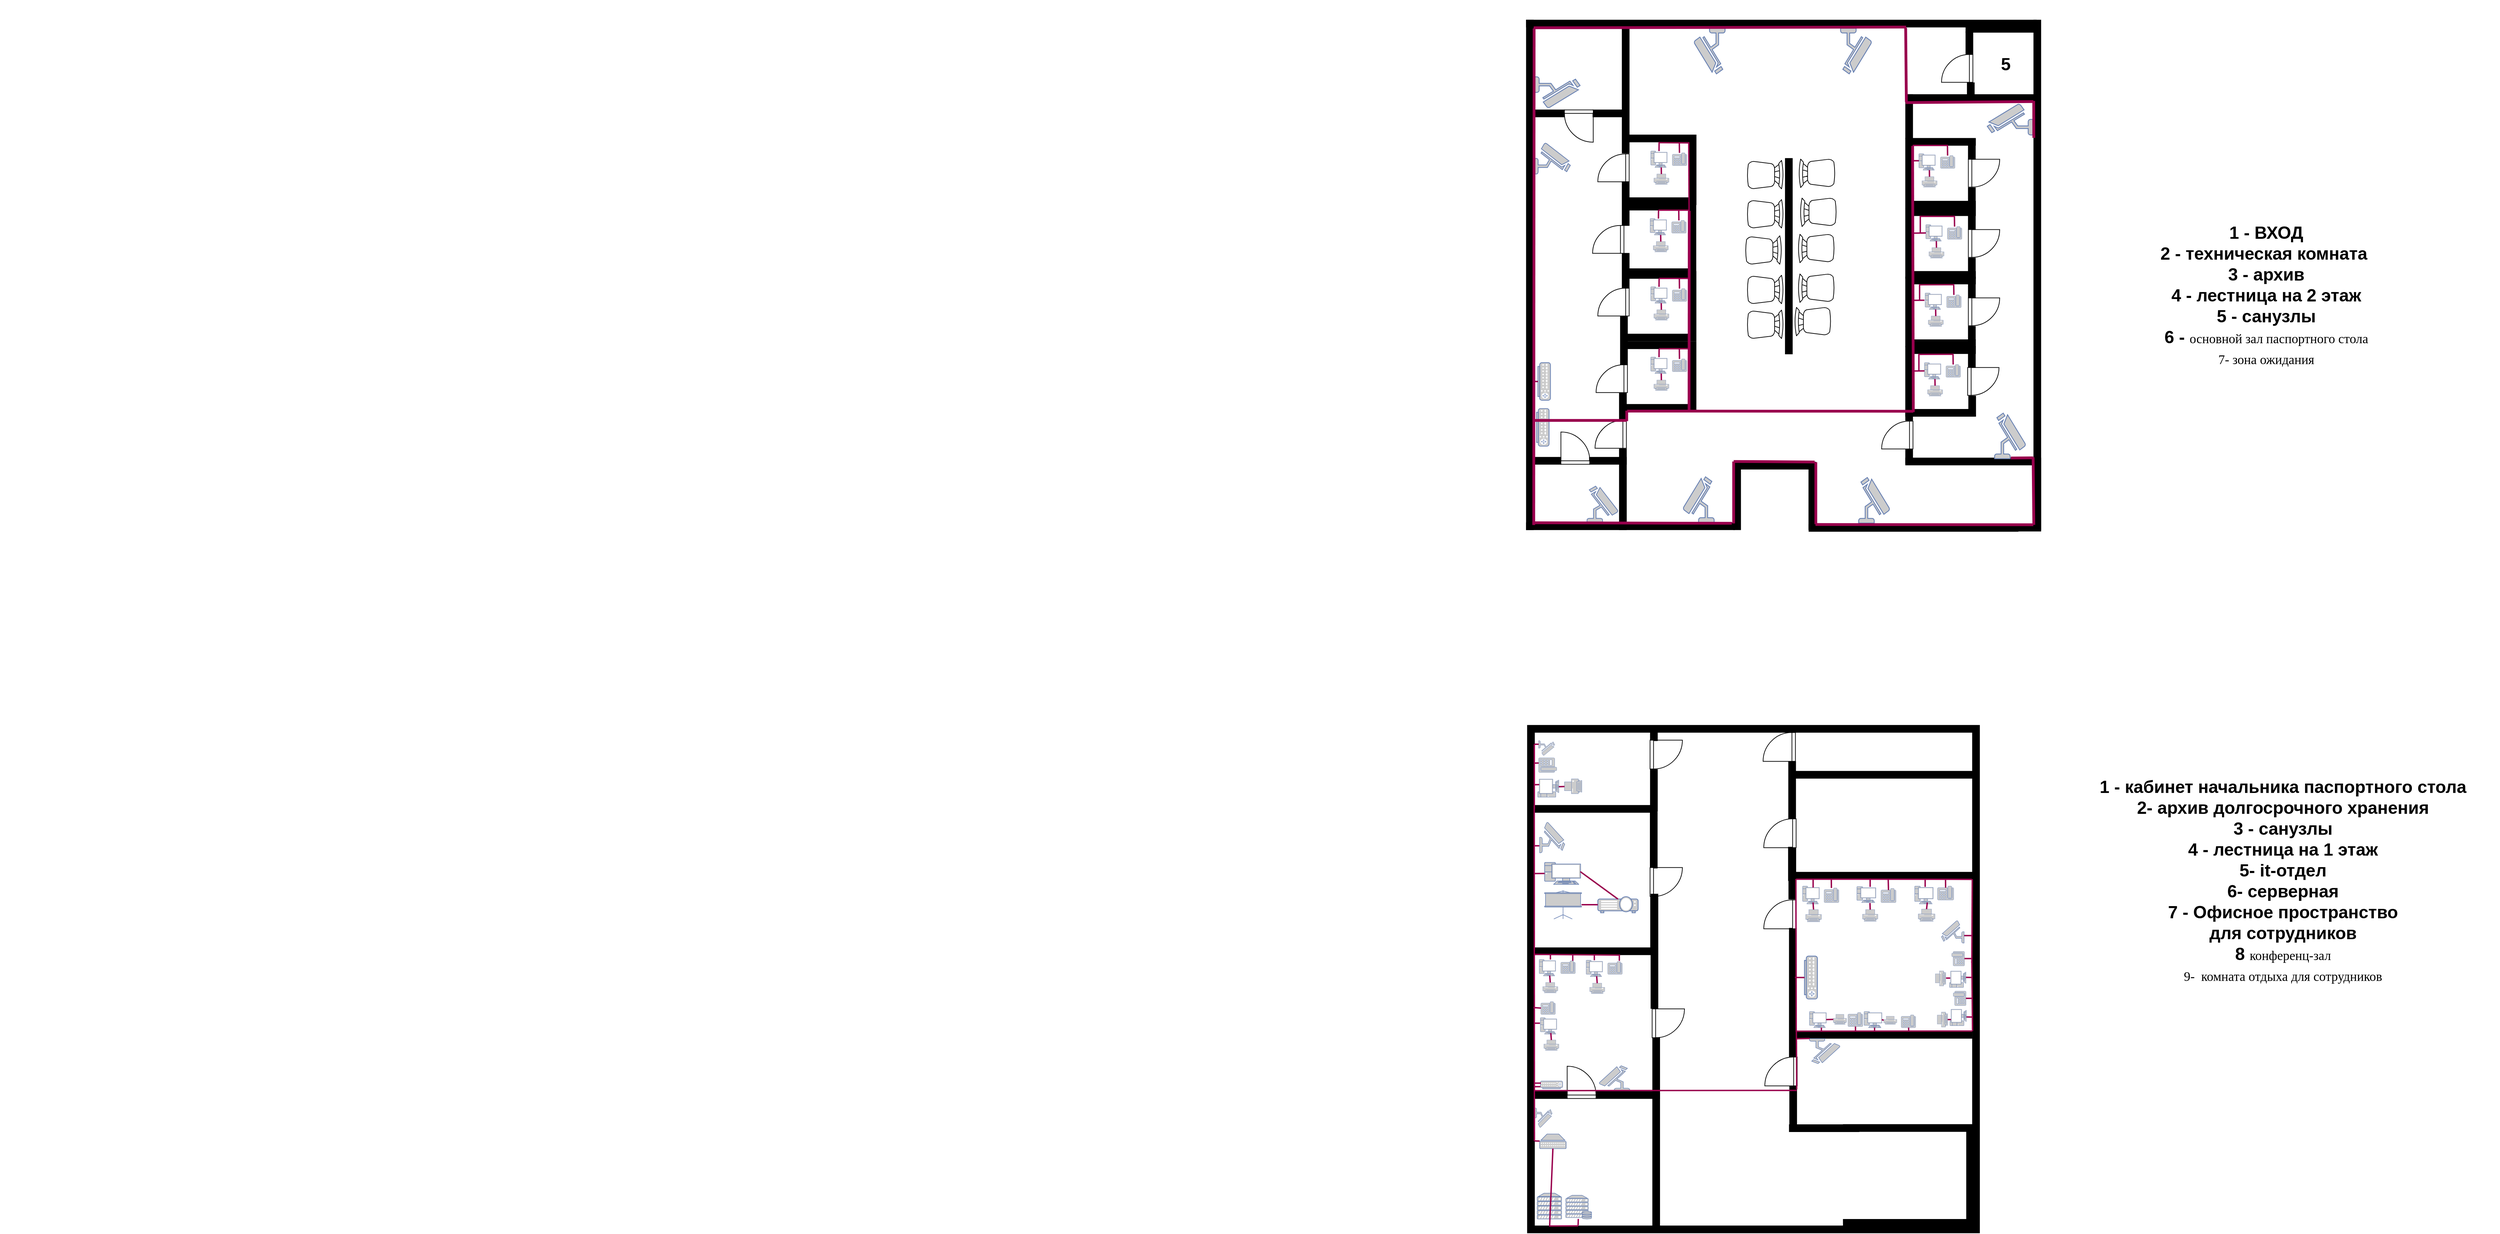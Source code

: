 <mxfile version="26.0.10">
  <diagram id="uHDWTQrGH9c-VjMVEw55" name="Страница — 2">
    <mxGraphModel dx="749" dy="315" grid="0" gridSize="10" guides="1" tooltips="1" connect="1" arrows="1" fold="1" page="0" pageScale="1" pageWidth="827" pageHeight="1169" math="0" shadow="0">
      <root>
        <mxCell id="0" />
        <mxCell id="1" parent="0" />
        <mxCell id="fJ2e_rolW9SCwPJDsatI-142" value="" style="verticalLabelPosition=bottom;html=1;verticalAlign=top;align=center;shape=mxgraph.floorplan.wall;fillColor=strokeColor;rotation=90;" parent="1" vertex="1">
          <mxGeometry x="2434.654" y="814.87" width="732" height="10" as="geometry" />
        </mxCell>
        <mxCell id="fJ2e_rolW9SCwPJDsatI-143" value="" style="verticalLabelPosition=bottom;html=1;verticalAlign=top;align=center;shape=mxgraph.floorplan.wall;fillColor=strokeColor;rotation=90;direction=south;" parent="1" vertex="1">
          <mxGeometry x="2940.024" y="1031.5" width="10" height="298.75" as="geometry" />
        </mxCell>
        <mxCell id="fJ2e_rolW9SCwPJDsatI-144" value="" style="verticalLabelPosition=bottom;html=1;verticalAlign=top;align=center;shape=mxgraph.floorplan.wall;fillColor=strokeColor;rotation=90;direction=west;" parent="1" vertex="1">
          <mxGeometry x="3163.154" y="814.87" width="732" height="10" as="geometry" />
        </mxCell>
        <mxCell id="fJ2e_rolW9SCwPJDsatI-145" value="" style="verticalLabelPosition=bottom;html=1;verticalAlign=top;align=center;shape=mxgraph.floorplan.wall;fillColor=strokeColor;rotation=90;direction=north;" parent="1" vertex="1">
          <mxGeometry x="3156.654" y="92.87" width="10" height="732" as="geometry" />
        </mxCell>
        <mxCell id="fJ2e_rolW9SCwPJDsatI-146" value="" style="verticalLabelPosition=bottom;html=1;verticalAlign=top;align=center;shape=mxgraph.floorplan.wallU;fillColor=strokeColor;" parent="1" vertex="1">
          <mxGeometry x="3093.154" y="1088.87" width="118" height="97" as="geometry" />
        </mxCell>
        <mxCell id="fJ2e_rolW9SCwPJDsatI-147" value="" style="verticalLabelPosition=bottom;html=1;verticalAlign=top;align=center;shape=mxgraph.floorplan.wall;fillColor=strokeColor;direction=south;" parent="1" vertex="1">
          <mxGeometry x="2933.154" y="461.87" width="10" height="183" as="geometry" />
        </mxCell>
        <mxCell id="fJ2e_rolW9SCwPJDsatI-148" value="" style="group" parent="1" vertex="1" connectable="0">
          <mxGeometry x="2797.154" y="582.87" width="142" height="44" as="geometry" />
        </mxCell>
        <mxCell id="fJ2e_rolW9SCwPJDsatI-149" value="" style="verticalLabelPosition=bottom;html=1;verticalAlign=top;align=center;shape=mxgraph.floorplan.wall;fillColor=strokeColor;direction=west;" parent="fJ2e_rolW9SCwPJDsatI-148" vertex="1">
          <mxGeometry width="53" height="10" as="geometry" />
        </mxCell>
        <mxCell id="fJ2e_rolW9SCwPJDsatI-150" value="" style="verticalLabelPosition=bottom;html=1;verticalAlign=top;align=center;shape=mxgraph.floorplan.wall;fillColor=strokeColor;direction=west;" parent="fJ2e_rolW9SCwPJDsatI-148" vertex="1">
          <mxGeometry x="94" width="48" height="10" as="geometry" />
        </mxCell>
        <mxCell id="fJ2e_rolW9SCwPJDsatI-151" value="" style="verticalLabelPosition=bottom;html=1;verticalAlign=top;align=center;shape=mxgraph.floorplan.doorRight;aspect=fixed;" parent="fJ2e_rolW9SCwPJDsatI-148" vertex="1">
          <mxGeometry x="53" width="41.41" height="44" as="geometry" />
        </mxCell>
        <mxCell id="fJ2e_rolW9SCwPJDsatI-152" value="" style="group;direction=west;rotation=-180;" parent="1" vertex="1" connectable="0">
          <mxGeometry x="2797.154" y="1047.87" width="142" height="44" as="geometry" />
        </mxCell>
        <mxCell id="fJ2e_rolW9SCwPJDsatI-153" value="" style="verticalLabelPosition=bottom;html=1;verticalAlign=top;align=center;shape=mxgraph.floorplan.wall;fillColor=strokeColor;direction=west;rotation=-180;" parent="fJ2e_rolW9SCwPJDsatI-152" vertex="1">
          <mxGeometry x="89" y="34" width="53" height="10" as="geometry" />
        </mxCell>
        <mxCell id="fJ2e_rolW9SCwPJDsatI-154" value="" style="verticalLabelPosition=bottom;html=1;verticalAlign=top;align=center;shape=mxgraph.floorplan.wall;fillColor=strokeColor;direction=west;rotation=-180;" parent="fJ2e_rolW9SCwPJDsatI-152" vertex="1">
          <mxGeometry y="34" width="48" height="10" as="geometry" />
        </mxCell>
        <mxCell id="fJ2e_rolW9SCwPJDsatI-155" value="" style="verticalLabelPosition=bottom;html=1;verticalAlign=top;align=center;shape=mxgraph.floorplan.doorRight;aspect=fixed;rotation=-180;" parent="fJ2e_rolW9SCwPJDsatI-152" vertex="1">
          <mxGeometry x="48" width="41.41" height="44" as="geometry" />
        </mxCell>
        <mxCell id="fJ2e_rolW9SCwPJDsatI-156" value="" style="verticalLabelPosition=bottom;html=1;verticalAlign=top;align=center;shape=mxgraph.floorplan.doorRight;aspect=fixed;direction=south;" parent="fJ2e_rolW9SCwPJDsatI-152" vertex="1">
          <mxGeometry x="99.5" y="-19" width="42.5" height="40" as="geometry" />
        </mxCell>
        <mxCell id="fJ2e_rolW9SCwPJDsatI-157" value="&lt;b&gt;1 - ВХОД&lt;br&gt;2 - техническая комната&amp;nbsp;&lt;br&gt;3 - архив&lt;/b&gt;&lt;div&gt;&lt;b&gt;4 - лестница на 2 этаж&lt;/b&gt;&lt;/div&gt;&lt;div&gt;&lt;b&gt;5 - санузлы&lt;/b&gt;&lt;/div&gt;&lt;div&gt;&lt;b&gt;6 -&amp;nbsp;&lt;/b&gt;&lt;span style=&quot;font-family: &amp;quot;Times New Roman&amp;quot;, serif; font-size: 14pt; background-color: transparent; color: light-dark(rgb(0, 0, 0), rgb(255, 255, 255));&quot;&gt;основной зал паспортного стола&lt;br&gt;7- зона ожидания&lt;/span&gt;&lt;/div&gt;" style="text;html=1;align=center;verticalAlign=middle;whiteSpace=wrap;rounded=0;fontSize=25;" parent="1" vertex="1">
          <mxGeometry x="3548.154" y="679.87" width="620" height="336" as="geometry" />
        </mxCell>
        <mxCell id="fJ2e_rolW9SCwPJDsatI-158" value="" style="verticalLabelPosition=bottom;html=1;verticalAlign=top;align=center;shape=mxgraph.floorplan.wallU;fillColor=strokeColor;rotation=90;" parent="1" vertex="1">
          <mxGeometry x="3271.004" y="2019.87" width="146.25" height="187" as="geometry" />
        </mxCell>
        <mxCell id="fJ2e_rolW9SCwPJDsatI-159" value="" style="verticalLabelPosition=bottom;html=1;verticalAlign=top;align=center;shape=mxgraph.floorplan.wallU;fillColor=strokeColor;rotation=90;" parent="1" vertex="1">
          <mxGeometry x="2937.084" y="616.87" width="100.14" height="104.2" as="geometry" />
        </mxCell>
        <mxCell id="fJ2e_rolW9SCwPJDsatI-160" value="" style="verticalLabelPosition=bottom;html=1;verticalAlign=top;align=center;shape=mxgraph.floorplan.wallU;fillColor=strokeColor;rotation=90;" parent="1" vertex="1">
          <mxGeometry x="2939.154" y="814.87" width="100" height="100" as="geometry" />
        </mxCell>
        <mxCell id="fJ2e_rolW9SCwPJDsatI-161" value="" style="verticalLabelPosition=bottom;html=1;verticalAlign=top;align=center;shape=mxgraph.floorplan.wallU;fillColor=strokeColor;rotation=90;" parent="1" vertex="1">
          <mxGeometry x="2939.154" y="915.87" width="100" height="100" as="geometry" />
        </mxCell>
        <mxCell id="fJ2e_rolW9SCwPJDsatI-162" value="" style="verticalLabelPosition=bottom;html=1;verticalAlign=top;align=center;shape=mxgraph.floorplan.wall;fillColor=strokeColor;direction=south;" parent="1" vertex="1">
          <mxGeometry x="2929.154" y="1069.87" width="10" height="116" as="geometry" />
        </mxCell>
        <mxCell id="fJ2e_rolW9SCwPJDsatI-163" value="" style="verticalLabelPosition=bottom;html=1;verticalAlign=top;align=center;shape=mxgraph.floorplan.doorRight;aspect=fixed;direction=south;" parent="1" vertex="1">
          <mxGeometry x="2898.154" y="948.87" width="42.5" height="40" as="geometry" />
        </mxCell>
        <mxCell id="fJ2e_rolW9SCwPJDsatI-164" value="" style="verticalLabelPosition=bottom;html=1;verticalAlign=top;align=center;shape=mxgraph.floorplan.doorRight;aspect=fixed;direction=south;" parent="1" vertex="1">
          <mxGeometry x="2900.654" y="838.87" width="42.5" height="40" as="geometry" />
        </mxCell>
        <mxCell id="fJ2e_rolW9SCwPJDsatI-165" value="" style="verticalLabelPosition=bottom;html=1;verticalAlign=top;align=center;shape=mxgraph.floorplan.doorRight;aspect=fixed;direction=south;" parent="1" vertex="1">
          <mxGeometry x="2900.654" y="646.07" width="42.5" height="40" as="geometry" />
        </mxCell>
        <mxCell id="fJ2e_rolW9SCwPJDsatI-166" value="" style="verticalLabelPosition=bottom;html=1;verticalAlign=top;align=center;shape=mxgraph.floorplan.wall;fillColor=strokeColor;direction=south;" parent="1" vertex="1">
          <mxGeometry x="2933.154" y="686.07" width="10" height="62.8" as="geometry" />
        </mxCell>
        <mxCell id="fJ2e_rolW9SCwPJDsatI-167" value="" style="verticalLabelPosition=bottom;html=1;verticalAlign=top;align=center;shape=mxgraph.floorplan.wall;fillColor=strokeColor;direction=south;" parent="1" vertex="1">
          <mxGeometry x="2933.154" y="788.87" width="10" height="50" as="geometry" />
        </mxCell>
        <mxCell id="fJ2e_rolW9SCwPJDsatI-168" value="" style="verticalLabelPosition=bottom;html=1;verticalAlign=top;align=center;shape=mxgraph.floorplan.wall;fillColor=strokeColor;direction=south;" parent="1" vertex="1">
          <mxGeometry x="2930.654" y="879.87" width="10" height="69" as="geometry" />
        </mxCell>
        <mxCell id="fJ2e_rolW9SCwPJDsatI-169" value="" style="group" parent="1" vertex="1" connectable="0">
          <mxGeometry x="3394.154" y="425.87" width="138.5" height="145" as="geometry" />
        </mxCell>
        <mxCell id="fJ2e_rolW9SCwPJDsatI-170" value="" style="verticalLabelPosition=bottom;html=1;verticalAlign=top;align=center;shape=mxgraph.floorplan.wall;fillColor=strokeColor;direction=south;" parent="fJ2e_rolW9SCwPJDsatI-169" vertex="1">
          <mxGeometry x="34.5" y="118" width="10" height="27" as="geometry" />
        </mxCell>
        <mxCell id="fJ2e_rolW9SCwPJDsatI-171" value="" style="group" parent="fJ2e_rolW9SCwPJDsatI-169" vertex="1" connectable="0">
          <mxGeometry width="138.5" height="145" as="geometry" />
        </mxCell>
        <mxCell id="fJ2e_rolW9SCwPJDsatI-172" value="" style="verticalLabelPosition=bottom;html=1;verticalAlign=top;align=center;shape=mxgraph.floorplan.wall;fillColor=strokeColor;direction=west;" parent="fJ2e_rolW9SCwPJDsatI-171" vertex="1">
          <mxGeometry x="34.5" y="135" width="104" height="10" as="geometry" />
        </mxCell>
        <mxCell id="fJ2e_rolW9SCwPJDsatI-173" value="" style="verticalLabelPosition=bottom;html=1;verticalAlign=top;align=center;shape=mxgraph.floorplan.wall;fillColor=strokeColor;direction=west;" parent="fJ2e_rolW9SCwPJDsatI-171" vertex="1">
          <mxGeometry x="32.5" width="106" height="81" as="geometry" />
        </mxCell>
        <mxCell id="fJ2e_rolW9SCwPJDsatI-174" value="&lt;b&gt;5&lt;/b&gt;" style="text;html=1;align=center;verticalAlign=middle;whiteSpace=wrap;rounded=0;fontSize=25;" parent="fJ2e_rolW9SCwPJDsatI-171" vertex="1">
          <mxGeometry x="59.5" y="75.38" width="60" height="30" as="geometry" />
        </mxCell>
        <mxCell id="fJ2e_rolW9SCwPJDsatI-175" value="" style="verticalLabelPosition=bottom;html=1;verticalAlign=top;align=center;shape=mxgraph.floorplan.doorRight;aspect=fixed;direction=south;" parent="fJ2e_rolW9SCwPJDsatI-171" vertex="1">
          <mxGeometry y="77.38" width="42.5" height="40" as="geometry" />
        </mxCell>
        <mxCell id="fJ2e_rolW9SCwPJDsatI-176" value="" style="verticalLabelPosition=bottom;html=1;verticalAlign=top;align=center;shape=mxgraph.floorplan.wall;fillColor=strokeColor;direction=south;" parent="fJ2e_rolW9SCwPJDsatI-171" vertex="1">
          <mxGeometry x="32.5" y="45" width="10" height="32" as="geometry" />
        </mxCell>
        <mxCell id="fJ2e_rolW9SCwPJDsatI-177" value="" style="verticalLabelPosition=bottom;html=1;verticalAlign=top;align=center;shape=mxgraph.floorplan.wall;fillColor=strokeColor;direction=west;" parent="fJ2e_rolW9SCwPJDsatI-171" vertex="1">
          <mxGeometry x="-52" y="135" width="89" height="10" as="geometry" />
        </mxCell>
        <mxCell id="fJ2e_rolW9SCwPJDsatI-178" value="" style="group;rotation=-180;" parent="1" vertex="1" connectable="0">
          <mxGeometry x="3340.154" y="724.7" width="132.67" height="100.17" as="geometry" />
        </mxCell>
        <mxCell id="fJ2e_rolW9SCwPJDsatI-179" value="" style="verticalLabelPosition=bottom;html=1;verticalAlign=top;align=center;shape=mxgraph.floorplan.wallU;fillColor=strokeColor;rotation=-90;direction=east;" parent="fJ2e_rolW9SCwPJDsatI-178" vertex="1">
          <mxGeometry width="100.14" height="100.2" as="geometry" />
        </mxCell>
        <mxCell id="fJ2e_rolW9SCwPJDsatI-180" value="" style="verticalLabelPosition=bottom;html=1;verticalAlign=top;align=center;shape=mxgraph.floorplan.wall;fillColor=strokeColor;direction=south;rotation=-180;" parent="fJ2e_rolW9SCwPJDsatI-178" vertex="1">
          <mxGeometry x="90" y="1" width="10" height="29" as="geometry" />
        </mxCell>
        <mxCell id="fJ2e_rolW9SCwPJDsatI-181" value="" style="verticalLabelPosition=bottom;html=1;verticalAlign=top;align=center;shape=mxgraph.floorplan.doorRight;aspect=fixed;direction=south;rotation=-180;" parent="fJ2e_rolW9SCwPJDsatI-178" vertex="1">
          <mxGeometry x="90" y="30" width="42.5" height="40" as="geometry" />
        </mxCell>
        <mxCell id="fJ2e_rolW9SCwPJDsatI-182" value="" style="verticalLabelPosition=bottom;html=1;verticalAlign=top;align=center;shape=mxgraph.floorplan.wall;fillColor=strokeColor;direction=south;rotation=-180;" parent="fJ2e_rolW9SCwPJDsatI-178" vertex="1">
          <mxGeometry x="90" y="71" width="10" height="29" as="geometry" />
        </mxCell>
        <mxCell id="fJ2e_rolW9SCwPJDsatI-183" value="" style="fontColor=#0066CC;verticalAlign=top;verticalLabelPosition=bottom;labelPosition=center;align=center;html=1;outlineConnect=0;fillColor=#CCCCCC;strokeColor=#6881B3;gradientColor=none;gradientDirection=north;strokeWidth=2;shape=mxgraph.networks.pc;" parent="fJ2e_rolW9SCwPJDsatI-178" vertex="1">
          <mxGeometry x="29" y="23.09" width="23.43" height="23.5" as="geometry" />
        </mxCell>
        <mxCell id="fJ2e_rolW9SCwPJDsatI-184" value="" style="fontColor=#0066CC;verticalAlign=top;verticalLabelPosition=bottom;labelPosition=center;align=center;html=1;outlineConnect=0;fillColor=#CCCCCC;strokeColor=#6881B3;gradientColor=none;gradientDirection=north;strokeWidth=2;shape=mxgraph.networks.phone_2;" parent="fJ2e_rolW9SCwPJDsatI-178" vertex="1">
          <mxGeometry x="60" y="25.76" width="20.66" height="18.16" as="geometry" />
        </mxCell>
        <mxCell id="fJ2e_rolW9SCwPJDsatI-185" value="" style="fontColor=#0066CC;verticalAlign=top;verticalLabelPosition=bottom;labelPosition=center;align=center;html=1;outlineConnect=0;fillColor=#CCCCCC;strokeColor=#6881B3;gradientColor=none;gradientDirection=north;strokeWidth=2;shape=mxgraph.networks.printer;" parent="fJ2e_rolW9SCwPJDsatI-178" vertex="1">
          <mxGeometry x="33.43" y="56.09" width="21.57" height="14.91" as="geometry" />
        </mxCell>
        <mxCell id="fJ2e_rolW9SCwPJDsatI-186" value="" style="endArrow=none;html=1;rounded=0;fontSize=12;startSize=8;endSize=8;curved=0;strokeColor=#99004D;strokeWidth=2;" parent="fJ2e_rolW9SCwPJDsatI-178" target="fJ2e_rolW9SCwPJDsatI-184" edge="1">
          <mxGeometry width="50" height="50" relative="1" as="geometry">
            <mxPoint x="70" y="11" as="sourcePoint" />
            <mxPoint x="70" y="25" as="targetPoint" />
          </mxGeometry>
        </mxCell>
        <mxCell id="fJ2e_rolW9SCwPJDsatI-187" value="" style="endArrow=none;html=1;rounded=0;fontSize=12;startSize=8;endSize=8;curved=0;strokeColor=#99004D;strokeWidth=2;exitX=0.9;exitY=0.607;exitDx=0;exitDy=0;exitPerimeter=0;" parent="fJ2e_rolW9SCwPJDsatI-178" edge="1">
          <mxGeometry width="50" height="50" relative="1" as="geometry">
            <mxPoint x="70.791" y="11.044" as="sourcePoint" />
            <mxPoint x="20" y="11.09" as="targetPoint" />
          </mxGeometry>
        </mxCell>
        <mxCell id="fJ2e_rolW9SCwPJDsatI-188" value="" style="endArrow=none;html=1;rounded=0;fontSize=12;startSize=8;endSize=8;curved=0;strokeColor=#99004D;strokeWidth=2;" parent="fJ2e_rolW9SCwPJDsatI-178" edge="1">
          <mxGeometry width="50" height="50" relative="1" as="geometry">
            <mxPoint x="21" y="11.76" as="sourcePoint" />
            <mxPoint x="21" y="34.17" as="targetPoint" />
          </mxGeometry>
        </mxCell>
        <mxCell id="fJ2e_rolW9SCwPJDsatI-189" value="" style="endArrow=none;html=1;rounded=0;fontSize=12;startSize=8;endSize=8;curved=0;strokeColor=#99004D;strokeWidth=2;entryX=0.5;entryY=0;entryDx=0;entryDy=0;entryPerimeter=0;" parent="fJ2e_rolW9SCwPJDsatI-178" target="fJ2e_rolW9SCwPJDsatI-185" edge="1">
          <mxGeometry width="50" height="50" relative="1" as="geometry">
            <mxPoint x="44.05" y="46.59" as="sourcePoint" />
            <mxPoint x="44.05" y="60.59" as="targetPoint" />
          </mxGeometry>
        </mxCell>
        <mxCell id="fJ2e_rolW9SCwPJDsatI-190" value="" style="endArrow=none;html=1;rounded=0;fontSize=12;startSize=8;endSize=8;curved=0;strokeColor=#99004D;strokeWidth=2;" parent="fJ2e_rolW9SCwPJDsatI-178" target="fJ2e_rolW9SCwPJDsatI-183" edge="1">
          <mxGeometry width="50" height="50" relative="1" as="geometry">
            <mxPoint x="12" y="35.17" as="sourcePoint" />
            <mxPoint x="27" y="33.17" as="targetPoint" />
          </mxGeometry>
        </mxCell>
        <mxCell id="fJ2e_rolW9SCwPJDsatI-191" value="" style="group;rotation=-180;" parent="1" vertex="1" connectable="0">
          <mxGeometry x="3340.154" y="623.78" width="132.67" height="100.17" as="geometry" />
        </mxCell>
        <mxCell id="fJ2e_rolW9SCwPJDsatI-192" value="" style="verticalLabelPosition=bottom;html=1;verticalAlign=top;align=center;shape=mxgraph.floorplan.wallU;fillColor=strokeColor;rotation=-90;direction=east;" parent="fJ2e_rolW9SCwPJDsatI-191" vertex="1">
          <mxGeometry width="100.14" height="100.2" as="geometry" />
        </mxCell>
        <mxCell id="fJ2e_rolW9SCwPJDsatI-193" value="" style="verticalLabelPosition=bottom;html=1;verticalAlign=top;align=center;shape=mxgraph.floorplan.wall;fillColor=strokeColor;direction=south;rotation=-180;" parent="fJ2e_rolW9SCwPJDsatI-191" vertex="1">
          <mxGeometry x="90" y="1" width="10" height="29" as="geometry" />
        </mxCell>
        <mxCell id="fJ2e_rolW9SCwPJDsatI-194" value="" style="verticalLabelPosition=bottom;html=1;verticalAlign=top;align=center;shape=mxgraph.floorplan.doorRight;aspect=fixed;direction=south;rotation=-180;" parent="fJ2e_rolW9SCwPJDsatI-191" vertex="1">
          <mxGeometry x="90" y="30" width="42.5" height="40" as="geometry" />
        </mxCell>
        <mxCell id="fJ2e_rolW9SCwPJDsatI-195" value="" style="verticalLabelPosition=bottom;html=1;verticalAlign=top;align=center;shape=mxgraph.floorplan.wall;fillColor=strokeColor;direction=south;rotation=-180;" parent="fJ2e_rolW9SCwPJDsatI-191" vertex="1">
          <mxGeometry x="90" y="71" width="10" height="29" as="geometry" />
        </mxCell>
        <mxCell id="fJ2e_rolW9SCwPJDsatI-196" value="" style="fontColor=#0066CC;verticalAlign=top;verticalLabelPosition=bottom;labelPosition=center;align=center;html=1;outlineConnect=0;fillColor=#CCCCCC;strokeColor=#6881B3;gradientColor=none;gradientDirection=north;strokeWidth=2;shape=mxgraph.networks.pc;" parent="fJ2e_rolW9SCwPJDsatI-191" vertex="1">
          <mxGeometry x="19" y="22.09" width="23.43" height="23.5" as="geometry" />
        </mxCell>
        <mxCell id="fJ2e_rolW9SCwPJDsatI-197" value="" style="fontColor=#0066CC;verticalAlign=top;verticalLabelPosition=bottom;labelPosition=center;align=center;html=1;outlineConnect=0;fillColor=#CCCCCC;strokeColor=#6881B3;gradientColor=none;gradientDirection=north;strokeWidth=2;shape=mxgraph.networks.phone_2;" parent="fJ2e_rolW9SCwPJDsatI-191" vertex="1">
          <mxGeometry x="50" y="24.76" width="20.66" height="18.16" as="geometry" />
        </mxCell>
        <mxCell id="fJ2e_rolW9SCwPJDsatI-198" value="" style="fontColor=#0066CC;verticalAlign=top;verticalLabelPosition=bottom;labelPosition=center;align=center;html=1;outlineConnect=0;fillColor=#CCCCCC;strokeColor=#6881B3;gradientColor=none;gradientDirection=north;strokeWidth=2;shape=mxgraph.networks.printer;" parent="fJ2e_rolW9SCwPJDsatI-191" vertex="1">
          <mxGeometry x="23.43" y="55.09" width="21.57" height="14.91" as="geometry" />
        </mxCell>
        <mxCell id="fJ2e_rolW9SCwPJDsatI-199" value="" style="endArrow=none;html=1;rounded=0;fontSize=12;startSize=8;endSize=8;curved=0;strokeColor=#99004D;strokeWidth=2;" parent="fJ2e_rolW9SCwPJDsatI-191" target="fJ2e_rolW9SCwPJDsatI-197" edge="1">
          <mxGeometry width="50" height="50" relative="1" as="geometry">
            <mxPoint x="60" y="10" as="sourcePoint" />
            <mxPoint x="60" y="24" as="targetPoint" />
          </mxGeometry>
        </mxCell>
        <mxCell id="fJ2e_rolW9SCwPJDsatI-200" value="" style="endArrow=none;html=1;rounded=0;fontSize=12;startSize=8;endSize=8;curved=0;strokeColor=#99004D;strokeWidth=2;exitX=0.9;exitY=0.607;exitDx=0;exitDy=0;exitPerimeter=0;" parent="fJ2e_rolW9SCwPJDsatI-191" edge="1">
          <mxGeometry width="50" height="50" relative="1" as="geometry">
            <mxPoint x="60.791" y="10.044" as="sourcePoint" />
            <mxPoint x="10" y="10.09" as="targetPoint" />
          </mxGeometry>
        </mxCell>
        <mxCell id="fJ2e_rolW9SCwPJDsatI-201" value="" style="endArrow=none;html=1;rounded=0;fontSize=12;startSize=8;endSize=8;curved=0;strokeColor=#99004D;strokeWidth=4;" parent="fJ2e_rolW9SCwPJDsatI-191" edge="1">
          <mxGeometry width="50" height="50" relative="1" as="geometry">
            <mxPoint x="10" y="10.76" as="sourcePoint" />
            <mxPoint x="10" y="32.09" as="targetPoint" />
          </mxGeometry>
        </mxCell>
        <mxCell id="fJ2e_rolW9SCwPJDsatI-202" value="" style="endArrow=none;html=1;rounded=0;fontSize=12;startSize=8;endSize=8;curved=0;strokeColor=#99004D;strokeWidth=2;entryX=0.5;entryY=0;entryDx=0;entryDy=0;entryPerimeter=0;" parent="fJ2e_rolW9SCwPJDsatI-191" target="fJ2e_rolW9SCwPJDsatI-198" edge="1">
          <mxGeometry width="50" height="50" relative="1" as="geometry">
            <mxPoint x="34.05" y="45.59" as="sourcePoint" />
            <mxPoint x="34.05" y="59.59" as="targetPoint" />
          </mxGeometry>
        </mxCell>
        <mxCell id="fJ2e_rolW9SCwPJDsatI-203" value="" style="endArrow=none;html=1;rounded=0;fontSize=12;startSize=8;endSize=8;curved=0;strokeColor=#99004D;strokeWidth=2;entryX=0;entryY=0.426;entryDx=0;entryDy=0;entryPerimeter=0;" parent="fJ2e_rolW9SCwPJDsatI-191" target="fJ2e_rolW9SCwPJDsatI-196" edge="1">
          <mxGeometry width="50" height="50" relative="1" as="geometry">
            <mxPoint x="11" y="32.09" as="sourcePoint" />
            <mxPoint x="18" y="32.09" as="targetPoint" />
          </mxGeometry>
        </mxCell>
        <mxCell id="fJ2e_rolW9SCwPJDsatI-204" value="" style="group;rotation=-180;" parent="1" vertex="1" connectable="0">
          <mxGeometry x="3340.154" y="822.87" width="132.67" height="100.17" as="geometry" />
        </mxCell>
        <mxCell id="fJ2e_rolW9SCwPJDsatI-205" value="" style="verticalLabelPosition=bottom;html=1;verticalAlign=top;align=center;shape=mxgraph.floorplan.wallU;fillColor=strokeColor;rotation=-90;direction=east;" parent="fJ2e_rolW9SCwPJDsatI-204" vertex="1">
          <mxGeometry width="100.14" height="100.2" as="geometry" />
        </mxCell>
        <mxCell id="fJ2e_rolW9SCwPJDsatI-206" value="" style="verticalLabelPosition=bottom;html=1;verticalAlign=top;align=center;shape=mxgraph.floorplan.wall;fillColor=strokeColor;direction=south;rotation=-180;" parent="fJ2e_rolW9SCwPJDsatI-204" vertex="1">
          <mxGeometry x="90" y="1" width="10" height="29" as="geometry" />
        </mxCell>
        <mxCell id="fJ2e_rolW9SCwPJDsatI-207" value="" style="verticalLabelPosition=bottom;html=1;verticalAlign=top;align=center;shape=mxgraph.floorplan.doorRight;aspect=fixed;direction=south;rotation=-180;" parent="fJ2e_rolW9SCwPJDsatI-204" vertex="1">
          <mxGeometry x="90" y="30" width="42.5" height="40" as="geometry" />
        </mxCell>
        <mxCell id="fJ2e_rolW9SCwPJDsatI-208" value="" style="verticalLabelPosition=bottom;html=1;verticalAlign=top;align=center;shape=mxgraph.floorplan.wall;fillColor=strokeColor;direction=south;rotation=-180;" parent="fJ2e_rolW9SCwPJDsatI-204" vertex="1">
          <mxGeometry x="90" y="71" width="10" height="19" as="geometry" />
        </mxCell>
        <mxCell id="fJ2e_rolW9SCwPJDsatI-209" value="" style="fontColor=#0066CC;verticalAlign=top;verticalLabelPosition=bottom;labelPosition=center;align=center;html=1;outlineConnect=0;fillColor=#CCCCCC;strokeColor=#6881B3;gradientColor=none;gradientDirection=north;strokeWidth=2;shape=mxgraph.networks.pc;" parent="fJ2e_rolW9SCwPJDsatI-204" vertex="1">
          <mxGeometry x="28" y="23.09" width="23.43" height="23.5" as="geometry" />
        </mxCell>
        <mxCell id="fJ2e_rolW9SCwPJDsatI-210" value="" style="fontColor=#0066CC;verticalAlign=top;verticalLabelPosition=bottom;labelPosition=center;align=center;html=1;outlineConnect=0;fillColor=#CCCCCC;strokeColor=#6881B3;gradientColor=none;gradientDirection=north;strokeWidth=2;shape=mxgraph.networks.phone_2;" parent="fJ2e_rolW9SCwPJDsatI-204" vertex="1">
          <mxGeometry x="59" y="25.76" width="20.66" height="18.16" as="geometry" />
        </mxCell>
        <mxCell id="fJ2e_rolW9SCwPJDsatI-211" value="" style="fontColor=#0066CC;verticalAlign=top;verticalLabelPosition=bottom;labelPosition=center;align=center;html=1;outlineConnect=0;fillColor=#CCCCCC;strokeColor=#6881B3;gradientColor=none;gradientDirection=north;strokeWidth=2;shape=mxgraph.networks.printer;" parent="fJ2e_rolW9SCwPJDsatI-204" vertex="1">
          <mxGeometry x="32.43" y="56.09" width="21.57" height="14.91" as="geometry" />
        </mxCell>
        <mxCell id="fJ2e_rolW9SCwPJDsatI-212" value="" style="endArrow=none;html=1;rounded=0;fontSize=12;startSize=8;endSize=8;curved=0;strokeColor=#99004D;strokeWidth=2;" parent="fJ2e_rolW9SCwPJDsatI-204" target="fJ2e_rolW9SCwPJDsatI-210" edge="1">
          <mxGeometry width="50" height="50" relative="1" as="geometry">
            <mxPoint x="69" y="11" as="sourcePoint" />
            <mxPoint x="69" y="25" as="targetPoint" />
          </mxGeometry>
        </mxCell>
        <mxCell id="fJ2e_rolW9SCwPJDsatI-213" value="" style="endArrow=none;html=1;rounded=0;fontSize=12;startSize=8;endSize=8;curved=0;strokeColor=#99004D;strokeWidth=2;exitX=0.9;exitY=0.607;exitDx=0;exitDy=0;exitPerimeter=0;" parent="fJ2e_rolW9SCwPJDsatI-204" edge="1">
          <mxGeometry width="50" height="50" relative="1" as="geometry">
            <mxPoint x="69.791" y="11.044" as="sourcePoint" />
            <mxPoint x="19" y="11.09" as="targetPoint" />
          </mxGeometry>
        </mxCell>
        <mxCell id="fJ2e_rolW9SCwPJDsatI-214" value="" style="endArrow=none;html=1;rounded=0;fontSize=12;startSize=8;endSize=8;curved=0;strokeColor=#99004D;strokeWidth=2;" parent="fJ2e_rolW9SCwPJDsatI-204" edge="1">
          <mxGeometry width="50" height="50" relative="1" as="geometry">
            <mxPoint x="20" y="11.76" as="sourcePoint" />
            <mxPoint x="20" y="33.09" as="targetPoint" />
          </mxGeometry>
        </mxCell>
        <mxCell id="fJ2e_rolW9SCwPJDsatI-215" value="" style="endArrow=none;html=1;rounded=0;fontSize=12;startSize=8;endSize=8;curved=0;strokeColor=#99004D;strokeWidth=2;entryX=0.5;entryY=0;entryDx=0;entryDy=0;entryPerimeter=0;" parent="fJ2e_rolW9SCwPJDsatI-204" target="fJ2e_rolW9SCwPJDsatI-211" edge="1">
          <mxGeometry width="50" height="50" relative="1" as="geometry">
            <mxPoint x="43.05" y="46.59" as="sourcePoint" />
            <mxPoint x="43.05" y="60.59" as="targetPoint" />
          </mxGeometry>
        </mxCell>
        <mxCell id="fJ2e_rolW9SCwPJDsatI-216" value="" style="endArrow=none;html=1;rounded=0;fontSize=12;startSize=8;endSize=8;curved=0;strokeColor=#99004D;strokeWidth=2;exitX=0.666;exitY=0.121;exitDx=0;exitDy=0;exitPerimeter=0;" parent="fJ2e_rolW9SCwPJDsatI-204" source="fJ2e_rolW9SCwPJDsatI-205" edge="1">
          <mxGeometry width="50" height="50" relative="1" as="geometry">
            <mxPoint x="10" y="33.09" as="sourcePoint" />
            <mxPoint x="27.0" y="33.39" as="targetPoint" />
          </mxGeometry>
        </mxCell>
        <mxCell id="fJ2e_rolW9SCwPJDsatI-217" value="" style="group;rotation=-180;" parent="1" vertex="1" connectable="0">
          <mxGeometry x="3339.154" y="922.87" width="132.67" height="100.17" as="geometry" />
        </mxCell>
        <mxCell id="fJ2e_rolW9SCwPJDsatI-218" value="" style="verticalLabelPosition=bottom;html=1;verticalAlign=top;align=center;shape=mxgraph.floorplan.wallU;fillColor=strokeColor;rotation=-90;direction=east;" parent="fJ2e_rolW9SCwPJDsatI-217" vertex="1">
          <mxGeometry x="1" width="100.14" height="100.2" as="geometry" />
        </mxCell>
        <mxCell id="fJ2e_rolW9SCwPJDsatI-219" value="" style="verticalLabelPosition=bottom;html=1;verticalAlign=top;align=center;shape=mxgraph.floorplan.wall;fillColor=strokeColor;direction=south;rotation=-180;" parent="fJ2e_rolW9SCwPJDsatI-217" vertex="1">
          <mxGeometry x="90" y="1" width="12" height="29" as="geometry" />
        </mxCell>
        <mxCell id="fJ2e_rolW9SCwPJDsatI-220" value="" style="verticalLabelPosition=bottom;html=1;verticalAlign=top;align=center;shape=mxgraph.floorplan.doorRight;aspect=fixed;direction=south;rotation=-180;" parent="fJ2e_rolW9SCwPJDsatI-217" vertex="1">
          <mxGeometry x="90" y="30" width="42.5" height="40" as="geometry" />
        </mxCell>
        <mxCell id="fJ2e_rolW9SCwPJDsatI-221" value="" style="verticalLabelPosition=bottom;html=1;verticalAlign=top;align=center;shape=mxgraph.floorplan.wall;fillColor=strokeColor;direction=south;rotation=-180;" parent="fJ2e_rolW9SCwPJDsatI-217" vertex="1">
          <mxGeometry x="90" y="71" width="13" height="29" as="geometry" />
        </mxCell>
        <mxCell id="fJ2e_rolW9SCwPJDsatI-222" value="" style="fontColor=#0066CC;verticalAlign=top;verticalLabelPosition=bottom;labelPosition=center;align=center;html=1;outlineConnect=0;fillColor=#CCCCCC;strokeColor=#6881B3;gradientColor=none;gradientDirection=north;strokeWidth=2;shape=mxgraph.networks.pc;" parent="fJ2e_rolW9SCwPJDsatI-217" vertex="1">
          <mxGeometry x="28" y="23.09" width="23.43" height="23.5" as="geometry" />
        </mxCell>
        <mxCell id="fJ2e_rolW9SCwPJDsatI-223" value="" style="fontColor=#0066CC;verticalAlign=top;verticalLabelPosition=bottom;labelPosition=center;align=center;html=1;outlineConnect=0;fillColor=#CCCCCC;strokeColor=#6881B3;gradientColor=none;gradientDirection=north;strokeWidth=2;shape=mxgraph.networks.phone_2;" parent="fJ2e_rolW9SCwPJDsatI-217" vertex="1">
          <mxGeometry x="59" y="25.76" width="20.66" height="18.16" as="geometry" />
        </mxCell>
        <mxCell id="fJ2e_rolW9SCwPJDsatI-224" value="" style="fontColor=#0066CC;verticalAlign=top;verticalLabelPosition=bottom;labelPosition=center;align=center;html=1;outlineConnect=0;fillColor=#CCCCCC;strokeColor=#6881B3;gradientColor=none;gradientDirection=north;strokeWidth=2;shape=mxgraph.networks.printer;" parent="fJ2e_rolW9SCwPJDsatI-217" vertex="1">
          <mxGeometry x="32.43" y="56.09" width="21.57" height="14.91" as="geometry" />
        </mxCell>
        <mxCell id="fJ2e_rolW9SCwPJDsatI-225" value="" style="endArrow=none;html=1;rounded=0;fontSize=12;startSize=8;endSize=8;curved=0;strokeColor=#99004D;strokeWidth=2;" parent="fJ2e_rolW9SCwPJDsatI-217" target="fJ2e_rolW9SCwPJDsatI-223" edge="1">
          <mxGeometry width="50" height="50" relative="1" as="geometry">
            <mxPoint x="69" y="11" as="sourcePoint" />
            <mxPoint x="69" y="25" as="targetPoint" />
          </mxGeometry>
        </mxCell>
        <mxCell id="fJ2e_rolW9SCwPJDsatI-226" value="" style="endArrow=none;html=1;rounded=0;fontSize=12;startSize=8;endSize=8;curved=0;strokeColor=#99004D;strokeWidth=2;exitX=0.9;exitY=0.607;exitDx=0;exitDy=0;exitPerimeter=0;" parent="fJ2e_rolW9SCwPJDsatI-217" edge="1">
          <mxGeometry width="50" height="50" relative="1" as="geometry">
            <mxPoint x="69.791" y="11.044" as="sourcePoint" />
            <mxPoint x="19" y="11.09" as="targetPoint" />
          </mxGeometry>
        </mxCell>
        <mxCell id="fJ2e_rolW9SCwPJDsatI-227" value="" style="endArrow=none;html=1;rounded=0;fontSize=12;startSize=8;endSize=8;curved=0;strokeColor=#99004D;strokeWidth=2;" parent="fJ2e_rolW9SCwPJDsatI-217" edge="1">
          <mxGeometry width="50" height="50" relative="1" as="geometry">
            <mxPoint x="20" y="11.76" as="sourcePoint" />
            <mxPoint x="20" y="35" as="targetPoint" />
          </mxGeometry>
        </mxCell>
        <mxCell id="fJ2e_rolW9SCwPJDsatI-228" value="" style="endArrow=none;html=1;rounded=0;fontSize=12;startSize=8;endSize=8;curved=0;strokeColor=#99004D;strokeWidth=2;entryX=0.5;entryY=0;entryDx=0;entryDy=0;entryPerimeter=0;" parent="fJ2e_rolW9SCwPJDsatI-217" target="fJ2e_rolW9SCwPJDsatI-224" edge="1">
          <mxGeometry width="50" height="50" relative="1" as="geometry">
            <mxPoint x="43.05" y="46.59" as="sourcePoint" />
            <mxPoint x="43.05" y="60.59" as="targetPoint" />
          </mxGeometry>
        </mxCell>
        <mxCell id="fJ2e_rolW9SCwPJDsatI-229" value="" style="endArrow=none;html=1;rounded=0;fontSize=12;startSize=8;endSize=8;curved=0;strokeColor=#99004D;strokeWidth=2;entryX=0;entryY=0.5;entryDx=0;entryDy=0;entryPerimeter=0;" parent="fJ2e_rolW9SCwPJDsatI-217" target="fJ2e_rolW9SCwPJDsatI-222" edge="1">
          <mxGeometry width="50" height="50" relative="1" as="geometry">
            <mxPoint x="12" y="35" as="sourcePoint" />
            <mxPoint x="27.0" y="33.39" as="targetPoint" />
          </mxGeometry>
        </mxCell>
        <mxCell id="fJ2e_rolW9SCwPJDsatI-230" value="" style="verticalLabelPosition=bottom;html=1;verticalAlign=top;align=center;shape=mxgraph.floorplan.wall;fillColor=strokeColor;direction=south;" parent="1" vertex="1">
          <mxGeometry x="3340.154" y="1070.87" width="10" height="20" as="geometry" />
        </mxCell>
        <mxCell id="fJ2e_rolW9SCwPJDsatI-231" value="" style="verticalLabelPosition=bottom;html=1;verticalAlign=top;align=center;shape=mxgraph.floorplan.wall;fillColor=strokeColor;rotation=90;" parent="1" vertex="1">
          <mxGeometry x="3032.034" y="787.99" width="280.75" height="10" as="geometry" />
        </mxCell>
        <mxCell id="fJ2e_rolW9SCwPJDsatI-232" value="" style="verticalLabelPosition=bottom;html=1;verticalAlign=top;align=center;shape=mxgraph.floorplan.chair;rotation=90;" parent="1" vertex="1">
          <mxGeometry x="3118.154" y="649.87" width="41" height="52" as="geometry" />
        </mxCell>
        <mxCell id="fJ2e_rolW9SCwPJDsatI-233" value="" style="verticalLabelPosition=bottom;html=1;verticalAlign=top;align=center;shape=mxgraph.floorplan.chair;rotation=90;" parent="1" vertex="1">
          <mxGeometry x="3118.154" y="706.17" width="41" height="52" as="geometry" />
        </mxCell>
        <mxCell id="fJ2e_rolW9SCwPJDsatI-234" value="" style="verticalLabelPosition=bottom;html=1;verticalAlign=top;align=center;shape=mxgraph.floorplan.chair;rotation=90;" parent="1" vertex="1">
          <mxGeometry x="3115.654" y="758.17" width="41" height="52" as="geometry" />
        </mxCell>
        <mxCell id="fJ2e_rolW9SCwPJDsatI-235" value="" style="verticalLabelPosition=bottom;html=1;verticalAlign=top;align=center;shape=mxgraph.floorplan.chair;rotation=90;" parent="1" vertex="1">
          <mxGeometry x="3118.154" y="814.87" width="41" height="52" as="geometry" />
        </mxCell>
        <mxCell id="fJ2e_rolW9SCwPJDsatI-236" value="" style="group;rotation=-180;" parent="1" vertex="1" connectable="0">
          <mxGeometry x="3186.154" y="652.87" width="54.5" height="206" as="geometry" />
        </mxCell>
        <mxCell id="fJ2e_rolW9SCwPJDsatI-237" value="" style="verticalLabelPosition=bottom;html=1;verticalAlign=top;align=center;shape=mxgraph.floorplan.chair;rotation=-90;" parent="fJ2e_rolW9SCwPJDsatI-236" vertex="1">
          <mxGeometry x="5" y="160" width="41" height="52" as="geometry" />
        </mxCell>
        <mxCell id="fJ2e_rolW9SCwPJDsatI-238" value="" style="verticalLabelPosition=bottom;html=1;verticalAlign=top;align=center;shape=mxgraph.floorplan.chair;rotation=-90;" parent="fJ2e_rolW9SCwPJDsatI-236" vertex="1">
          <mxGeometry x="5" y="103" width="41" height="52" as="geometry" />
        </mxCell>
        <mxCell id="fJ2e_rolW9SCwPJDsatI-239" value="" style="verticalLabelPosition=bottom;html=1;verticalAlign=top;align=center;shape=mxgraph.floorplan.chair;rotation=-90;" parent="fJ2e_rolW9SCwPJDsatI-236" vertex="1">
          <mxGeometry x="8" y="51" width="41" height="52" as="geometry" />
        </mxCell>
        <mxCell id="fJ2e_rolW9SCwPJDsatI-240" value="" style="verticalLabelPosition=bottom;html=1;verticalAlign=top;align=center;shape=mxgraph.floorplan.chair;rotation=-90;" parent="fJ2e_rolW9SCwPJDsatI-236" vertex="1">
          <mxGeometry x="6" y="-5" width="41" height="52" as="geometry" />
        </mxCell>
        <mxCell id="fJ2e_rolW9SCwPJDsatI-241" value="" style="verticalLabelPosition=bottom;html=1;verticalAlign=top;align=center;shape=mxgraph.floorplan.chair;rotation=90;" parent="1" vertex="1">
          <mxGeometry x="3118.154" y="864.87" width="41" height="52" as="geometry" />
        </mxCell>
        <mxCell id="fJ2e_rolW9SCwPJDsatI-242" value="" style="verticalLabelPosition=bottom;html=1;verticalAlign=top;align=center;shape=mxgraph.floorplan.chair;rotation=-90;" parent="1" vertex="1">
          <mxGeometry x="3186.154" y="860.87" width="41" height="52" as="geometry" />
        </mxCell>
        <mxCell id="fJ2e_rolW9SCwPJDsatI-243" value="" style="group" parent="1" vertex="1" connectable="0">
          <mxGeometry x="2893.154" y="718.87" width="148" height="100" as="geometry" />
        </mxCell>
        <mxCell id="fJ2e_rolW9SCwPJDsatI-244" value="" style="verticalLabelPosition=bottom;html=1;verticalAlign=top;align=center;shape=mxgraph.floorplan.wallU;fillColor=strokeColor;rotation=90;" parent="fJ2e_rolW9SCwPJDsatI-243" vertex="1">
          <mxGeometry x="43.679" width="104.321" height="100" as="geometry" />
        </mxCell>
        <mxCell id="fJ2e_rolW9SCwPJDsatI-245" value="" style="verticalLabelPosition=bottom;html=1;verticalAlign=top;align=center;shape=mxgraph.floorplan.doorRight;aspect=fixed;direction=south;" parent="fJ2e_rolW9SCwPJDsatI-243" vertex="1">
          <mxGeometry y="30" width="42.5" height="40" as="geometry" />
        </mxCell>
        <mxCell id="fJ2e_rolW9SCwPJDsatI-246" value="" style="fontColor=#0066CC;verticalAlign=top;verticalLabelPosition=bottom;labelPosition=center;align=center;html=1;outlineConnect=0;fillColor=#CCCCCC;strokeColor=#6881B3;gradientColor=none;gradientDirection=north;strokeWidth=2;shape=mxgraph.networks.pc;" parent="fJ2e_rolW9SCwPJDsatI-243" vertex="1">
          <mxGeometry x="80.19" y="20.09" width="23.43" height="23.5" as="geometry" />
        </mxCell>
        <mxCell id="fJ2e_rolW9SCwPJDsatI-247" value="" style="fontColor=#0066CC;verticalAlign=top;verticalLabelPosition=bottom;labelPosition=center;align=center;html=1;outlineConnect=0;fillColor=#CCCCCC;strokeColor=#6881B3;gradientColor=none;gradientDirection=north;strokeWidth=2;shape=mxgraph.networks.phone_2;" parent="fJ2e_rolW9SCwPJDsatI-243" vertex="1">
          <mxGeometry x="111.19" y="22.76" width="20.66" height="18.16" as="geometry" />
        </mxCell>
        <mxCell id="fJ2e_rolW9SCwPJDsatI-248" value="" style="fontColor=#0066CC;verticalAlign=top;verticalLabelPosition=bottom;labelPosition=center;align=center;html=1;outlineConnect=0;fillColor=#CCCCCC;strokeColor=#6881B3;gradientColor=none;gradientDirection=north;strokeWidth=2;shape=mxgraph.networks.printer;" parent="fJ2e_rolW9SCwPJDsatI-243" vertex="1">
          <mxGeometry x="84.62" y="53.09" width="21.57" height="14.91" as="geometry" />
        </mxCell>
        <mxCell id="fJ2e_rolW9SCwPJDsatI-249" value="" style="endArrow=none;html=1;rounded=0;fontSize=12;startSize=8;endSize=8;curved=0;strokeColor=#99004D;strokeWidth=2;" parent="fJ2e_rolW9SCwPJDsatI-243" target="fJ2e_rolW9SCwPJDsatI-247" edge="1">
          <mxGeometry width="50" height="50" relative="1" as="geometry">
            <mxPoint x="121.19" y="8" as="sourcePoint" />
            <mxPoint x="121.19" y="22" as="targetPoint" />
          </mxGeometry>
        </mxCell>
        <mxCell id="fJ2e_rolW9SCwPJDsatI-250" value="" style="endArrow=none;html=1;rounded=0;fontSize=12;startSize=8;endSize=8;curved=0;strokeColor=#99004D;strokeWidth=2;exitX=0.109;exitY=0.514;exitDx=0;exitDy=0;exitPerimeter=0;entryX=0.113;entryY=0.094;entryDx=0;entryDy=0;entryPerimeter=0;" parent="fJ2e_rolW9SCwPJDsatI-243" edge="1">
          <mxGeometry width="50" height="50" relative="1" as="geometry">
            <mxPoint x="92.16" y="8" as="sourcePoint" />
            <mxPoint x="135.16" y="8" as="targetPoint" />
          </mxGeometry>
        </mxCell>
        <mxCell id="fJ2e_rolW9SCwPJDsatI-251" value="" style="endArrow=none;html=1;rounded=0;fontSize=12;startSize=8;endSize=8;curved=0;strokeColor=#99004D;strokeWidth=2;entryX=0.5;entryY=0;entryDx=0;entryDy=0;entryPerimeter=0;" parent="fJ2e_rolW9SCwPJDsatI-243" target="fJ2e_rolW9SCwPJDsatI-248" edge="1">
          <mxGeometry width="50" height="50" relative="1" as="geometry">
            <mxPoint x="95.24" y="43.59" as="sourcePoint" />
            <mxPoint x="95.24" y="57.59" as="targetPoint" />
          </mxGeometry>
        </mxCell>
        <mxCell id="fJ2e_rolW9SCwPJDsatI-252" value="" style="endArrow=none;html=1;rounded=0;fontSize=12;startSize=8;endSize=8;curved=0;strokeColor=#99004D;strokeWidth=2;" parent="fJ2e_rolW9SCwPJDsatI-243" target="fJ2e_rolW9SCwPJDsatI-246" edge="1">
          <mxGeometry width="50" height="50" relative="1" as="geometry">
            <mxPoint x="92.16" y="8" as="sourcePoint" />
            <mxPoint x="95.08" y="17.41" as="targetPoint" />
          </mxGeometry>
        </mxCell>
        <mxCell id="fJ2e_rolW9SCwPJDsatI-253" value="" style="endArrow=none;html=1;rounded=0;fontSize=12;startSize=8;endSize=8;curved=0;strokeColor=#99004D;strokeWidth=4;exitX=0.119;exitY=0.101;exitDx=0;exitDy=0;exitPerimeter=0;" parent="fJ2e_rolW9SCwPJDsatI-243" edge="1">
          <mxGeometry width="50" height="50" relative="1" as="geometry">
            <mxPoint x="136.3" y="9" as="sourcePoint" />
            <mxPoint x="136" y="296" as="targetPoint" />
          </mxGeometry>
        </mxCell>
        <mxCell id="fJ2e_rolW9SCwPJDsatI-254" value="" style="verticalLabelPosition=bottom;html=1;verticalAlign=top;align=center;shape=mxgraph.floorplan.wall;fillColor=strokeColor;direction=south;" parent="1" vertex="1">
          <mxGeometry x="2929.154" y="989.87" width="10" height="39" as="geometry" />
        </mxCell>
        <mxCell id="fJ2e_rolW9SCwPJDsatI-255" value="" style="verticalLabelPosition=bottom;html=1;verticalAlign=top;align=center;shape=mxgraph.floorplan.doorRight;aspect=fixed;direction=south;" parent="1" vertex="1">
          <mxGeometry x="3308.154" y="1029.87" width="42.5" height="40" as="geometry" />
        </mxCell>
        <mxCell id="fJ2e_rolW9SCwPJDsatI-256" value="" style="verticalLabelPosition=bottom;html=1;verticalAlign=top;align=center;shape=mxgraph.floorplan.wall;fillColor=strokeColor;direction=south;" parent="1" vertex="1">
          <mxGeometry x="3340.154" y="1017.5" width="10" height="11.37" as="geometry" />
        </mxCell>
        <mxCell id="fJ2e_rolW9SCwPJDsatI-257" value="" style="verticalLabelPosition=bottom;html=1;verticalAlign=top;align=center;shape=mxgraph.floorplan.room;fillColor=strokeColor;" parent="1" vertex="1">
          <mxGeometry x="2797.154" y="1466.87" width="649" height="729" as="geometry" />
        </mxCell>
        <mxCell id="fJ2e_rolW9SCwPJDsatI-258" value="" style="verticalLabelPosition=bottom;html=1;verticalAlign=top;align=center;shape=mxgraph.floorplan.wallU;fillColor=strokeColor;rotation=90;" parent="1" vertex="1">
          <mxGeometry x="3384.654" y="1038.37" width="105" height="194" as="geometry" />
        </mxCell>
        <mxCell id="fJ2e_rolW9SCwPJDsatI-259" value="&lt;div&gt;&lt;b style=&quot;background-color: transparent; color: light-dark(rgb(0, 0, 0), rgb(255, 255, 255));&quot;&gt;1 - кабинет начальника паспортного стола&lt;/b&gt;&lt;/div&gt;&lt;div&gt;&lt;b style=&quot;background-color: transparent; color: light-dark(rgb(0, 0, 0), rgb(255, 255, 255));&quot;&gt;2- архив долгосрочного хранения&lt;/b&gt;&lt;/div&gt;&lt;b style=&quot;background-color: transparent; color: light-dark(rgb(0, 0, 0), rgb(255, 255, 255));&quot;&gt;3 -&amp;nbsp;&lt;/b&gt;&lt;b&gt;санузлы&lt;/b&gt;&lt;b style=&quot;background-color: transparent; color: light-dark(rgb(0, 0, 0), rgb(255, 255, 255));&quot;&gt;&lt;br&gt;4 - лестница на 1 этаж&lt;br&gt;5- it-отдел&lt;br&gt;6- серверная&lt;/b&gt;&lt;div&gt;&lt;b style=&quot;background-color: transparent; color: light-dark(rgb(0, 0, 0), rgb(255, 255, 255));&quot;&gt;7 - Офисное пространство&lt;br&gt;для сотрудников&lt;br&gt;8&amp;nbsp;&lt;/b&gt;&lt;span style=&quot;font-family: &amp;quot;Times New Roman&amp;quot;, serif; font-size: 14pt; background-color: transparent; color: light-dark(rgb(0, 0, 0), rgb(255, 255, 255));&quot;&gt;конференц-зал&lt;/span&gt;&lt;/div&gt;&lt;div&gt;&lt;span style=&quot;font-family: &amp;quot;Times New Roman&amp;quot;, serif; font-size: 14pt; background-color: transparent; color: light-dark(rgb(0, 0, 0), rgb(255, 255, 255));&quot;&gt;9-&amp;nbsp;&amp;nbsp;&lt;/span&gt;&lt;span style=&quot;font-family: &amp;quot;Times New Roman&amp;quot;, serif; font-size: 14pt; background-color: transparent; color: light-dark(rgb(0, 0, 0), rgb(255, 255, 255));&quot;&gt;комната отдыха для сотрудников&lt;/span&gt;&lt;/div&gt;" style="text;html=1;align=center;verticalAlign=middle;whiteSpace=wrap;rounded=0;fontSize=25;" parent="1" vertex="1">
          <mxGeometry x="3572.004" y="1521.0" width="620" height="336" as="geometry" />
        </mxCell>
        <mxCell id="fJ2e_rolW9SCwPJDsatI-260" value="" style="group;direction=west;rotation=-90;" parent="1" vertex="1" connectable="0">
          <mxGeometry x="2924.154" y="1496.87" width="142" height="70" as="geometry" />
        </mxCell>
        <mxCell id="fJ2e_rolW9SCwPJDsatI-261" value="" style="verticalLabelPosition=bottom;html=1;verticalAlign=top;align=center;shape=mxgraph.floorplan.wall;fillColor=strokeColor;direction=west;rotation=-90;" parent="fJ2e_rolW9SCwPJDsatI-260" vertex="1">
          <mxGeometry x="24.5" y="58.5" width="60" height="10" as="geometry" />
        </mxCell>
        <mxCell id="fJ2e_rolW9SCwPJDsatI-262" value="" style="verticalLabelPosition=bottom;html=1;verticalAlign=top;align=center;shape=mxgraph.floorplan.wall;fillColor=strokeColor;direction=west;rotation=-90;" parent="fJ2e_rolW9SCwPJDsatI-260" vertex="1">
          <mxGeometry x="47.5" y="-20" width="14" height="10" as="geometry" />
        </mxCell>
        <mxCell id="fJ2e_rolW9SCwPJDsatI-263" value="" style="verticalLabelPosition=bottom;html=1;verticalAlign=top;align=center;shape=mxgraph.floorplan.doorRight;aspect=fixed;rotation=-90;" parent="fJ2e_rolW9SCwPJDsatI-260" vertex="1">
          <mxGeometry x="50.3" y="-10" width="41.41" height="44" as="geometry" />
        </mxCell>
        <mxCell id="fJ2e_rolW9SCwPJDsatI-264" value="" style="verticalLabelPosition=bottom;html=1;verticalAlign=top;align=center;shape=mxgraph.floorplan.wall;fillColor=strokeColor;" parent="1" vertex="1">
          <mxGeometry x="2804.154" y="1581.87" width="179" height="10" as="geometry" />
        </mxCell>
        <mxCell id="fJ2e_rolW9SCwPJDsatI-265" value="" style="verticalLabelPosition=bottom;html=1;verticalAlign=top;align=center;shape=mxgraph.floorplan.wall;fillColor=strokeColor;rotation=90;direction=south;" parent="1" vertex="1">
          <mxGeometry x="3346.444" y="1033.16" width="10" height="300.18" as="geometry" />
        </mxCell>
        <mxCell id="fJ2e_rolW9SCwPJDsatI-266" value="" style="group" parent="1" vertex="1" connectable="0">
          <mxGeometry x="2973.149" y="1591.87" width="44" height="198.5" as="geometry" />
        </mxCell>
        <mxCell id="fJ2e_rolW9SCwPJDsatI-267" value="" style="verticalLabelPosition=bottom;html=1;verticalAlign=top;align=center;shape=mxgraph.floorplan.wall;fillColor=strokeColor;direction=west;rotation=-90;" parent="fJ2e_rolW9SCwPJDsatI-266" vertex="1">
          <mxGeometry x="-33.205" y="154.5" width="78" height="10" as="geometry" />
        </mxCell>
        <mxCell id="fJ2e_rolW9SCwPJDsatI-268" value="" style="verticalLabelPosition=bottom;html=1;verticalAlign=top;align=center;shape=mxgraph.floorplan.wall;fillColor=strokeColor;direction=west;rotation=-90;" parent="fJ2e_rolW9SCwPJDsatI-266" vertex="1">
          <mxGeometry x="-34.705" y="35" width="80" height="10" as="geometry" />
        </mxCell>
        <mxCell id="fJ2e_rolW9SCwPJDsatI-269" value="" style="verticalLabelPosition=bottom;html=1;verticalAlign=top;align=center;shape=mxgraph.floorplan.doorRight;aspect=fixed;rotation=-90;" parent="fJ2e_rolW9SCwPJDsatI-266" vertex="1">
          <mxGeometry x="1.295" y="78" width="41.41" height="44" as="geometry" />
        </mxCell>
        <mxCell id="fJ2e_rolW9SCwPJDsatI-270" value="" style="verticalLabelPosition=bottom;html=1;verticalAlign=top;align=center;shape=mxgraph.floorplan.wall;fillColor=strokeColor;" parent="1" vertex="1">
          <mxGeometry x="2805.154" y="1786.37" width="179" height="10" as="geometry" />
        </mxCell>
        <mxCell id="fJ2e_rolW9SCwPJDsatI-271" value="" style="group;direction=west;rotation=90;" parent="1" vertex="1" connectable="0">
          <mxGeometry x="3090.654" y="1940.0" width="142" height="81.75" as="geometry" />
        </mxCell>
        <mxCell id="fJ2e_rolW9SCwPJDsatI-273" value="" style="verticalLabelPosition=bottom;html=1;verticalAlign=top;align=center;shape=mxgraph.floorplan.wall;fillColor=strokeColor;direction=west;rotation=90;" parent="fJ2e_rolW9SCwPJDsatI-271" vertex="1">
          <mxGeometry x="56.25" y="71.75" width="63.5" height="10" as="geometry" />
        </mxCell>
        <mxCell id="fJ2e_rolW9SCwPJDsatI-274" value="" style="verticalLabelPosition=bottom;html=1;verticalAlign=top;align=center;shape=mxgraph.floorplan.doorRight;aspect=fixed;rotation=90;" parent="fJ2e_rolW9SCwPJDsatI-271" vertex="1">
          <mxGeometry x="51" y="2" width="41.41" height="44" as="geometry" />
        </mxCell>
        <mxCell id="fJ2e_rolW9SCwPJDsatI-275" value="" style="verticalLabelPosition=bottom;html=1;verticalAlign=top;align=center;shape=mxgraph.floorplan.wall;fillColor=strokeColor;direction=south;rotation=90;" parent="1" vertex="1">
          <mxGeometry x="3302.784" y="1783.75" width="10" height="255.25" as="geometry" />
        </mxCell>
        <mxCell id="fJ2e_rolW9SCwPJDsatI-276" value="" style="verticalLabelPosition=bottom;html=1;verticalAlign=top;align=center;shape=mxgraph.floorplan.wall;fillColor=strokeColor;direction=west;rotation=-180;" parent="1" vertex="1">
          <mxGeometry x="2896.154" y="1992.87" width="90" height="10" as="geometry" />
        </mxCell>
        <mxCell id="fJ2e_rolW9SCwPJDsatI-277" value="" style="verticalLabelPosition=bottom;html=1;verticalAlign=top;align=center;shape=mxgraph.floorplan.wall;fillColor=strokeColor;direction=west;rotation=-180;" parent="1" vertex="1">
          <mxGeometry x="2806.154" y="1992.87" width="48" height="10" as="geometry" />
        </mxCell>
        <mxCell id="fJ2e_rolW9SCwPJDsatI-278" value="" style="verticalLabelPosition=bottom;html=1;verticalAlign=top;align=center;shape=mxgraph.floorplan.doorRight;aspect=fixed;rotation=-180;" parent="1" vertex="1">
          <mxGeometry x="2854.154" y="1958.87" width="41.41" height="44" as="geometry" />
        </mxCell>
        <mxCell id="fJ2e_rolW9SCwPJDsatI-279" value="" style="verticalLabelPosition=bottom;html=1;verticalAlign=top;align=center;shape=mxgraph.floorplan.wall;fillColor=strokeColor;direction=west;rotation=-90;" parent="1" vertex="1">
          <mxGeometry x="2938.054" y="1954.27" width="87.79" height="10" as="geometry" />
        </mxCell>
        <mxCell id="fJ2e_rolW9SCwPJDsatI-280" value="" style="verticalLabelPosition=bottom;html=1;verticalAlign=top;align=center;shape=mxgraph.floorplan.wall;fillColor=strokeColor;direction=west;rotation=-90;" parent="1" vertex="1">
          <mxGeometry x="2897.34" y="1786.43" width="164.23" height="10" as="geometry" />
        </mxCell>
        <mxCell id="fJ2e_rolW9SCwPJDsatI-281" value="" style="verticalLabelPosition=bottom;html=1;verticalAlign=top;align=center;shape=mxgraph.floorplan.doorRight;aspect=fixed;rotation=-90;" parent="1" vertex="1">
          <mxGeometry x="2977.444" y="1872.87" width="41.41" height="44" as="geometry" />
        </mxCell>
        <mxCell id="fJ2e_rolW9SCwPJDsatI-282" value="" style="verticalLabelPosition=bottom;html=1;verticalAlign=top;align=center;shape=mxgraph.floorplan.wall;fillColor=strokeColor;rotation=90;" parent="1" vertex="1">
          <mxGeometry x="2883.944" y="2088.0" width="196" height="10" as="geometry" />
        </mxCell>
        <mxCell id="fJ2e_rolW9SCwPJDsatI-283" value="" style="verticalLabelPosition=bottom;html=1;verticalAlign=top;align=center;shape=mxgraph.floorplan.wall;fillColor=strokeColor;" parent="1" vertex="1">
          <mxGeometry x="3173.154" y="2040.5" width="100" height="10" as="geometry" />
        </mxCell>
        <mxCell id="fJ2e_rolW9SCwPJDsatI-284" value="" style="group;rotation=-180;" parent="1" vertex="1" connectable="0">
          <mxGeometry x="3228.159" y="1658.37" width="302.335" height="211.25" as="geometry" />
        </mxCell>
        <mxCell id="fJ2e_rolW9SCwPJDsatI-285" value="" style="verticalLabelPosition=bottom;html=1;verticalAlign=top;align=center;shape=mxgraph.floorplan.wall;fillColor=strokeColor;direction=west;rotation=-270;" parent="fJ2e_rolW9SCwPJDsatI-284" vertex="1">
          <mxGeometry x="-142.25" y="187.25" width="184.5" height="10" as="geometry" />
        </mxCell>
        <mxCell id="fJ2e_rolW9SCwPJDsatI-286" value="" style="verticalLabelPosition=bottom;html=1;verticalAlign=top;align=center;shape=mxgraph.floorplan.doorRight;aspect=fixed;rotation=-270;" parent="fJ2e_rolW9SCwPJDsatI-284" vertex="1">
          <mxGeometry x="-88" y="58" width="41.41" height="44" as="geometry" />
        </mxCell>
        <mxCell id="fJ2e_rolW9SCwPJDsatI-287" value="" style="verticalLabelPosition=bottom;html=1;verticalAlign=top;align=center;shape=mxgraph.floorplan.wall;fillColor=strokeColor;direction=west;rotation=0;" parent="fJ2e_rolW9SCwPJDsatI-284" vertex="1">
          <mxGeometry x="-56" y="19.5" width="266" height="10" as="geometry" />
        </mxCell>
        <mxCell id="fJ2e_rolW9SCwPJDsatI-288" value="" style="fontColor=#0066CC;verticalAlign=top;verticalLabelPosition=bottom;labelPosition=center;align=center;html=1;outlineConnect=0;fillColor=#CCCCCC;strokeColor=#6881B3;gradientColor=none;gradientDirection=north;strokeWidth=2;shape=mxgraph.networks.pc;" parent="fJ2e_rolW9SCwPJDsatI-284" vertex="1">
          <mxGeometry x="-36" y="39.5" width="24" height="25.5" as="geometry" />
        </mxCell>
        <mxCell id="fJ2e_rolW9SCwPJDsatI-289" value="" style="fontColor=#0066CC;verticalAlign=top;verticalLabelPosition=bottom;labelPosition=center;align=center;html=1;outlineConnect=0;fillColor=#CCCCCC;strokeColor=#6881B3;gradientColor=none;gradientDirection=north;strokeWidth=2;shape=mxgraph.networks.phone_2;" parent="fJ2e_rolW9SCwPJDsatI-284" vertex="1">
          <mxGeometry x="-5" y="42.17" width="21" height="20.83" as="geometry" />
        </mxCell>
        <mxCell id="fJ2e_rolW9SCwPJDsatI-291" value="" style="endArrow=none;html=1;rounded=0;fontSize=12;startSize=8;endSize=8;curved=0;strokeColor=#99004D;strokeWidth=2;entryX=0.5;entryY=0;entryDx=0;entryDy=0;entryPerimeter=0;" parent="fJ2e_rolW9SCwPJDsatI-284" target="fJ2e_rolW9SCwPJDsatI-290" edge="1">
          <mxGeometry width="50" height="50" relative="1" as="geometry">
            <mxPoint x="-20.955" y="63" as="sourcePoint" />
            <mxPoint x="-20.955" y="77" as="targetPoint" />
          </mxGeometry>
        </mxCell>
        <mxCell id="fJ2e_rolW9SCwPJDsatI-292" value="" style="fontColor=#0066CC;verticalAlign=top;verticalLabelPosition=bottom;labelPosition=center;align=center;html=1;outlineConnect=0;fillColor=#CCCCCC;strokeColor=#6881B3;gradientColor=none;gradientDirection=north;strokeWidth=2;shape=mxgraph.networks.pc;" parent="fJ2e_rolW9SCwPJDsatI-284" vertex="1">
          <mxGeometry x="42" y="40.17" width="27.11" height="22.83" as="geometry" />
        </mxCell>
        <mxCell id="fJ2e_rolW9SCwPJDsatI-293" value="" style="fontColor=#0066CC;verticalAlign=top;verticalLabelPosition=bottom;labelPosition=center;align=center;html=1;outlineConnect=0;fillColor=#CCCCCC;strokeColor=#6881B3;gradientColor=none;gradientDirection=north;strokeWidth=2;shape=mxgraph.networks.phone_2;" parent="fJ2e_rolW9SCwPJDsatI-284" vertex="1">
          <mxGeometry x="76.68" y="42.84" width="21.32" height="20.16" as="geometry" />
        </mxCell>
        <mxCell id="fJ2e_rolW9SCwPJDsatI-294" value="" style="fontColor=#0066CC;verticalAlign=top;verticalLabelPosition=bottom;labelPosition=center;align=center;html=1;outlineConnect=0;fillColor=#CCCCCC;strokeColor=#6881B3;gradientColor=none;gradientDirection=north;strokeWidth=2;shape=mxgraph.networks.printer;" parent="fJ2e_rolW9SCwPJDsatI-284" vertex="1">
          <mxGeometry x="50.11" y="73.17" width="21.89" height="16.83" as="geometry" />
        </mxCell>
        <mxCell id="fJ2e_rolW9SCwPJDsatI-295" value="" style="endArrow=none;html=1;rounded=0;fontSize=12;startSize=8;endSize=8;curved=0;strokeColor=#99004D;strokeWidth=2;entryX=0.5;entryY=0;entryDx=0;entryDy=0;entryPerimeter=0;" parent="fJ2e_rolW9SCwPJDsatI-284" target="fJ2e_rolW9SCwPJDsatI-294" edge="1">
          <mxGeometry width="50" height="50" relative="1" as="geometry">
            <mxPoint x="60.725" y="63.67" as="sourcePoint" />
            <mxPoint x="60.725" y="77.67" as="targetPoint" />
          </mxGeometry>
        </mxCell>
        <mxCell id="fJ2e_rolW9SCwPJDsatI-296" value="" style="fontColor=#0066CC;verticalAlign=top;verticalLabelPosition=bottom;labelPosition=center;align=center;html=1;outlineConnect=0;fillColor=#CCCCCC;strokeColor=#6881B3;gradientColor=none;gradientDirection=north;strokeWidth=2;shape=mxgraph.networks.pc;" parent="fJ2e_rolW9SCwPJDsatI-284" vertex="1">
          <mxGeometry x="125" y="39.5" width="26.43" height="25.5" as="geometry" />
        </mxCell>
        <mxCell id="fJ2e_rolW9SCwPJDsatI-297" value="" style="fontColor=#0066CC;verticalAlign=top;verticalLabelPosition=bottom;labelPosition=center;align=center;html=1;outlineConnect=0;fillColor=#CCCCCC;strokeColor=#6881B3;gradientColor=none;gradientDirection=north;strokeWidth=2;shape=mxgraph.networks.phone_2;" parent="fJ2e_rolW9SCwPJDsatI-284" vertex="1">
          <mxGeometry x="157.84" y="39.5" width="23" height="19.83" as="geometry" />
        </mxCell>
        <mxCell id="fJ2e_rolW9SCwPJDsatI-298" value="" style="fontColor=#0066CC;verticalAlign=top;verticalLabelPosition=bottom;labelPosition=center;align=center;html=1;outlineConnect=0;fillColor=#CCCCCC;strokeColor=#6881B3;gradientColor=none;gradientDirection=north;strokeWidth=2;shape=mxgraph.networks.printer;" parent="fJ2e_rolW9SCwPJDsatI-284" vertex="1">
          <mxGeometry x="130" y="72.5" width="24" height="17.5" as="geometry" />
        </mxCell>
        <mxCell id="fJ2e_rolW9SCwPJDsatI-299" value="" style="endArrow=none;html=1;rounded=0;fontSize=12;startSize=8;endSize=8;curved=0;strokeColor=#99004D;strokeWidth=2;entryX=0.5;entryY=0;entryDx=0;entryDy=0;entryPerimeter=0;" parent="fJ2e_rolW9SCwPJDsatI-284" target="fJ2e_rolW9SCwPJDsatI-298" edge="1">
          <mxGeometry width="50" height="50" relative="1" as="geometry">
            <mxPoint x="143.045" y="63.0" as="sourcePoint" />
            <mxPoint x="143.045" y="77.0" as="targetPoint" />
          </mxGeometry>
        </mxCell>
        <mxCell id="fJ2e_rolW9SCwPJDsatI-300" value="" style="fontColor=#0066CC;verticalAlign=top;verticalLabelPosition=bottom;labelPosition=center;align=center;html=1;outlineConnect=0;fillColor=#CCCCCC;strokeColor=#6881B3;gradientColor=none;gradientDirection=north;strokeWidth=2;shape=mxgraph.networks.security_camera;rotation=90;flipH=0;direction=north;flipV=1;" parent="fJ2e_rolW9SCwPJDsatI-284" vertex="1">
          <mxGeometry x="163.49" y="88.78" width="32.23" height="32.5" as="geometry" />
        </mxCell>
        <mxCell id="fJ2e_rolW9SCwPJDsatI-305" value="" style="endArrow=none;html=1;rounded=0;fontSize=12;startSize=8;endSize=8;curved=0;strokeColor=#99004D;strokeWidth=2;entryX=0.963;entryY=0.004;entryDx=0;entryDy=0;entryPerimeter=0;exitX=0.011;exitY=-0.023;exitDx=0;exitDy=0;exitPerimeter=0;" parent="fJ2e_rolW9SCwPJDsatI-284" source="fJ2e_rolW9SCwPJDsatI-287" edge="1" target="fJ2e_rolW9SCwPJDsatI-287">
          <mxGeometry width="50" height="50" relative="1" as="geometry">
            <mxPoint x="199.005" y="29.5" as="sourcePoint" />
            <mxPoint x="-43.995" y="29.5" as="targetPoint" />
          </mxGeometry>
        </mxCell>
        <mxCell id="fJ2e_rolW9SCwPJDsatI-306" value="" style="endArrow=none;html=1;rounded=0;fontSize=12;startSize=8;endSize=8;curved=0;strokeColor=#99004D;strokeWidth=2;" parent="fJ2e_rolW9SCwPJDsatI-284" edge="1">
          <mxGeometry width="50" height="50" relative="1" as="geometry">
            <mxPoint x="60.995" y="28.5" as="sourcePoint" />
            <mxPoint x="60.995" y="40.5" as="targetPoint" />
          </mxGeometry>
        </mxCell>
        <mxCell id="fJ2e_rolW9SCwPJDsatI-307" value="" style="endArrow=none;html=1;rounded=0;fontSize=12;startSize=8;endSize=8;curved=0;strokeColor=#99004D;strokeWidth=2;entryX=0.5;entryY=0.11;entryDx=0;entryDy=0;entryPerimeter=0;" parent="fJ2e_rolW9SCwPJDsatI-284" target="fJ2e_rolW9SCwPJDsatI-293" edge="1">
          <mxGeometry width="50" height="50" relative="1" as="geometry">
            <mxPoint x="86.915" y="29.5" as="sourcePoint" />
            <mxPoint x="86.95" y="43.84" as="targetPoint" />
          </mxGeometry>
        </mxCell>
        <mxCell id="fJ2e_rolW9SCwPJDsatI-308" value="" style="endArrow=none;html=1;rounded=0;fontSize=12;startSize=8;endSize=8;curved=0;strokeColor=#99004D;strokeWidth=2;" parent="fJ2e_rolW9SCwPJDsatI-284" edge="1">
          <mxGeometry width="50" height="50" relative="1" as="geometry">
            <mxPoint x="139.995" y="29.5" as="sourcePoint" />
            <mxPoint x="139.995" y="40.5" as="targetPoint" />
          </mxGeometry>
        </mxCell>
        <mxCell id="fJ2e_rolW9SCwPJDsatI-309" value="" style="endArrow=none;html=1;rounded=0;fontSize=12;startSize=8;endSize=8;curved=0;strokeColor=#99004D;strokeWidth=2;entryX=0.5;entryY=0.11;entryDx=0;entryDy=0;entryPerimeter=0;" parent="fJ2e_rolW9SCwPJDsatI-284" target="fJ2e_rolW9SCwPJDsatI-297" edge="1">
          <mxGeometry width="50" height="50" relative="1" as="geometry">
            <mxPoint x="169.235" y="29.5" as="sourcePoint" />
            <mxPoint x="169.235" y="40.5" as="targetPoint" />
          </mxGeometry>
        </mxCell>
        <mxCell id="fJ2e_rolW9SCwPJDsatI-310" value="" style="endArrow=none;html=1;rounded=0;fontSize=12;startSize=8;endSize=8;curved=0;strokeColor=#99004D;strokeWidth=2;" parent="fJ2e_rolW9SCwPJDsatI-284" target="fJ2e_rolW9SCwPJDsatI-289" edge="1">
          <mxGeometry width="50" height="50" relative="1" as="geometry">
            <mxPoint x="5.235" y="29.5" as="sourcePoint" />
            <mxPoint x="5.235" y="41.5" as="targetPoint" />
          </mxGeometry>
        </mxCell>
        <mxCell id="fJ2e_rolW9SCwPJDsatI-311" value="" style="endArrow=none;html=1;rounded=0;fontSize=12;startSize=8;endSize=8;curved=0;strokeColor=#99004D;strokeWidth=2;" parent="fJ2e_rolW9SCwPJDsatI-284" edge="1">
          <mxGeometry width="50" height="50" relative="1" as="geometry">
            <mxPoint x="-20.885" y="29.5" as="sourcePoint" />
            <mxPoint x="-20.885" y="41.5" as="targetPoint" />
          </mxGeometry>
        </mxCell>
        <mxCell id="fJ2e_rolW9SCwPJDsatI-312" value="" style="endArrow=none;html=1;rounded=0;fontSize=12;startSize=8;endSize=8;curved=0;strokeColor=#99004D;strokeWidth=2;" parent="fJ2e_rolW9SCwPJDsatI-284" edge="1">
          <mxGeometry width="50" height="50" relative="1" as="geometry">
            <mxPoint x="206.995" y="147.5" as="sourcePoint" />
            <mxPoint x="207.995" y="247.5" as="targetPoint" />
          </mxGeometry>
        </mxCell>
        <mxCell id="fJ2e_rolW9SCwPJDsatI-313" value="" style="endArrow=none;html=1;rounded=0;fontSize=12;startSize=8;endSize=8;curved=0;strokeColor=#99004D;strokeWidth=2;entryX=0.984;entryY=0.482;entryDx=0;entryDy=0;entryPerimeter=0;exitX=0.004;exitY=-0.008;exitDx=0;exitDy=0;exitPerimeter=0;" parent="fJ2e_rolW9SCwPJDsatI-284" edge="1">
          <mxGeometry width="50" height="50" relative="1" as="geometry">
            <mxPoint x="207.64" y="29.5" as="sourcePoint" />
            <mxPoint x="206.991" y="149.798" as="targetPoint" />
          </mxGeometry>
        </mxCell>
        <mxCell id="fJ2e_rolW9SCwPJDsatI-314" value="" style="fontColor=#0066CC;verticalAlign=top;verticalLabelPosition=bottom;labelPosition=center;align=center;html=1;outlineConnect=0;fillColor=#CCCCCC;strokeColor=#6881B3;gradientColor=none;gradientDirection=north;strokeWidth=2;shape=mxgraph.networks.pc;rotation=-90;" parent="fJ2e_rolW9SCwPJDsatI-284" vertex="1">
          <mxGeometry x="174.995" y="161.53" width="23.43" height="23.5" as="geometry" />
        </mxCell>
        <mxCell id="fJ2e_rolW9SCwPJDsatI-315" value="" style="fontColor=#0066CC;verticalAlign=top;verticalLabelPosition=bottom;labelPosition=center;align=center;html=1;outlineConnect=0;fillColor=#CCCCCC;strokeColor=#6881B3;gradientColor=none;gradientDirection=north;strokeWidth=2;shape=mxgraph.networks.phone_2;rotation=-90;" parent="fJ2e_rolW9SCwPJDsatI-284" vertex="1">
          <mxGeometry x="176.995" y="134.53" width="20.66" height="18.16" as="geometry" />
        </mxCell>
        <mxCell id="fJ2e_rolW9SCwPJDsatI-316" value="" style="endArrow=none;html=1;rounded=0;fontSize=12;startSize=8;endSize=8;curved=0;strokeColor=#99004D;strokeWidth=2;" parent="fJ2e_rolW9SCwPJDsatI-284" edge="1">
          <mxGeometry width="50" height="50" relative="1" as="geometry">
            <mxPoint x="196.42" y="143.561" as="sourcePoint" />
            <mxPoint x="207.315" y="143.53" as="targetPoint" />
            <Array as="points" />
          </mxGeometry>
        </mxCell>
        <mxCell id="fJ2e_rolW9SCwPJDsatI-317" value="" style="endArrow=none;html=1;rounded=0;fontSize=12;startSize=8;endSize=8;curved=0;strokeColor=#99004D;strokeWidth=2;" parent="fJ2e_rolW9SCwPJDsatI-284" edge="1">
          <mxGeometry width="50" height="50" relative="1" as="geometry">
            <mxPoint x="198.66" y="170.531" as="sourcePoint" />
            <mxPoint x="207.355" y="170.62" as="targetPoint" />
            <Array as="points" />
          </mxGeometry>
        </mxCell>
        <mxCell id="fJ2e_rolW9SCwPJDsatI-318" value="" style="endArrow=none;html=1;rounded=0;fontSize=12;startSize=8;endSize=8;curved=0;strokeColor=#99004D;strokeWidth=2;entryX=0;entryY=0.5;entryDx=0;entryDy=0;entryPerimeter=0;exitX=1;exitY=0.5;exitDx=0;exitDy=0;exitPerimeter=0;" parent="fJ2e_rolW9SCwPJDsatI-284" edge="1">
          <mxGeometry width="50" height="50" relative="1" as="geometry">
            <mxPoint x="169.995" y="171.53" as="sourcePoint" />
            <mxPoint x="175.995" y="171.53" as="targetPoint" />
          </mxGeometry>
        </mxCell>
        <mxCell id="fJ2e_rolW9SCwPJDsatI-319" value="" style="fontColor=#0066CC;verticalAlign=top;verticalLabelPosition=bottom;labelPosition=center;align=center;html=1;outlineConnect=0;fillColor=#CCCCCC;strokeColor=#6881B3;gradientColor=none;gradientDirection=north;strokeWidth=2;shape=mxgraph.networks.printer;rotation=-90;" parent="fJ2e_rolW9SCwPJDsatI-284" vertex="1">
          <mxGeometry x="151.315" y="164.53" width="21.57" height="14.91" as="geometry" />
        </mxCell>
        <mxCell id="fJ2e_rolW9SCwPJDsatI-320" value="" style="fontColor=#0066CC;verticalAlign=top;verticalLabelPosition=bottom;labelPosition=center;align=center;html=1;outlineConnect=0;fillColor=#CCCCCC;strokeColor=#6881B3;gradientColor=none;gradientDirection=north;strokeWidth=2;shape=mxgraph.networks.phone_2;rotation=-90;" parent="fJ2e_rolW9SCwPJDsatI-284" vertex="1">
          <mxGeometry x="179.155" y="191.57" width="20.66" height="18.16" as="geometry" />
        </mxCell>
        <mxCell id="fJ2e_rolW9SCwPJDsatI-321" value="" style="endArrow=none;html=1;rounded=0;fontSize=12;startSize=8;endSize=8;curved=0;strokeColor=#99004D;strokeWidth=2;" parent="fJ2e_rolW9SCwPJDsatI-284" edge="1">
          <mxGeometry width="50" height="50" relative="1" as="geometry">
            <mxPoint x="198.58" y="200.601" as="sourcePoint" />
            <mxPoint x="207.275" y="200.69" as="targetPoint" />
            <Array as="points" />
          </mxGeometry>
        </mxCell>
        <mxCell id="fJ2e_rolW9SCwPJDsatI-322" value="" style="endArrow=none;html=1;rounded=0;fontSize=12;startSize=8;endSize=8;curved=0;strokeColor=#99004D;strokeWidth=2;entryX=0;entryY=0.5;entryDx=0;entryDy=0;entryPerimeter=0;exitX=1;exitY=0.5;exitDx=0;exitDy=0;exitPerimeter=0;" parent="fJ2e_rolW9SCwPJDsatI-284" edge="1">
          <mxGeometry width="50" height="50" relative="1" as="geometry">
            <mxPoint x="171.035" y="231.13" as="sourcePoint" />
            <mxPoint x="177.035" y="231.13" as="targetPoint" />
          </mxGeometry>
        </mxCell>
        <mxCell id="fJ2e_rolW9SCwPJDsatI-323" value="" style="endArrow=none;html=1;rounded=0;fontSize=12;startSize=8;endSize=8;curved=0;strokeColor=#99004D;strokeWidth=2;" parent="fJ2e_rolW9SCwPJDsatI-284" edge="1">
          <mxGeometry width="50" height="50" relative="1" as="geometry">
            <mxPoint x="198.62" y="227.441" as="sourcePoint" />
            <mxPoint x="207.315" y="227.53" as="targetPoint" />
            <Array as="points" />
          </mxGeometry>
        </mxCell>
        <mxCell id="fJ2e_rolW9SCwPJDsatI-324" value="" style="endArrow=none;html=1;rounded=0;fontSize=12;startSize=8;endSize=8;curved=0;strokeColor=#99004D;strokeWidth=2;" parent="fJ2e_rolW9SCwPJDsatI-284" edge="1">
          <mxGeometry width="50" height="50" relative="1" as="geometry">
            <mxPoint x="196.0" y="110.531" as="sourcePoint" />
            <mxPoint x="206.895" y="110.5" as="targetPoint" />
            <Array as="points" />
          </mxGeometry>
        </mxCell>
        <mxCell id="fJ2e_rolW9SCwPJDsatI-325" value="" style="verticalLabelPosition=bottom;html=1;verticalAlign=top;align=center;shape=mxgraph.floorplan.wall;fillColor=strokeColor;direction=west;rotation=-90;" parent="1" vertex="1">
          <mxGeometry x="3140.6" y="1674.32" width="73.58" height="10.54" as="geometry" />
        </mxCell>
        <mxCell id="fJ2e_rolW9SCwPJDsatI-326" value="" style="group;direction=west;rotation=90;" parent="1" vertex="1" connectable="0">
          <mxGeometry x="3088.154" y="1473.87" width="153.66" height="176.91" as="geometry" />
        </mxCell>
        <mxCell id="fJ2e_rolW9SCwPJDsatI-327" value="" style="verticalLabelPosition=bottom;html=1;verticalAlign=top;align=center;shape=mxgraph.floorplan.wall;fillColor=strokeColor;direction=west;rotation=90;" parent="fJ2e_rolW9SCwPJDsatI-326" vertex="1">
          <mxGeometry x="48" y="81" width="82" height="10" as="geometry" />
        </mxCell>
        <mxCell id="fJ2e_rolW9SCwPJDsatI-328" value="" style="verticalLabelPosition=bottom;html=1;verticalAlign=top;align=center;shape=mxgraph.floorplan.doorRight;aspect=fixed;rotation=90;" parent="fJ2e_rolW9SCwPJDsatI-326" vertex="1">
          <mxGeometry x="51" y="2" width="41.41" height="44" as="geometry" />
        </mxCell>
        <mxCell id="fJ2e_rolW9SCwPJDsatI-329" value="" style="group;direction=west;rotation=90;" parent="fJ2e_rolW9SCwPJDsatI-326" vertex="1" connectable="0">
          <mxGeometry x="1.7" y="123" width="142" height="44" as="geometry" />
        </mxCell>
        <mxCell id="fJ2e_rolW9SCwPJDsatI-330" value="" style="verticalLabelPosition=bottom;html=1;verticalAlign=top;align=center;shape=mxgraph.floorplan.wall;fillColor=strokeColor;direction=west;rotation=90;" parent="fJ2e_rolW9SCwPJDsatI-329" vertex="1">
          <mxGeometry x="63" y="64" width="48" height="10" as="geometry" />
        </mxCell>
        <mxCell id="fJ2e_rolW9SCwPJDsatI-331" value="" style="verticalLabelPosition=bottom;html=1;verticalAlign=top;align=center;shape=mxgraph.floorplan.doorRight;aspect=fixed;rotation=90;" parent="fJ2e_rolW9SCwPJDsatI-329" vertex="1">
          <mxGeometry x="50.29" y="3" width="41.41" height="44" as="geometry" />
        </mxCell>
        <mxCell id="fJ2e_rolW9SCwPJDsatI-332" value="" style="endArrow=none;html=1;rounded=0;fontSize=12;startSize=8;endSize=8;curved=0;strokeColor=#99004D;strokeWidth=2;exitX=0.05;exitY=1.069;exitDx=0;exitDy=0;exitPerimeter=0;" parent="fJ2e_rolW9SCwPJDsatI-329" edge="1" source="fJ2e_rolW9SCwPJDsatI-330">
          <mxGeometry width="50" height="50" relative="1" as="geometry">
            <mxPoint x="92.146" y="92.13" as="sourcePoint" />
            <mxPoint x="93.146" y="310.13" as="targetPoint" />
          </mxGeometry>
        </mxCell>
        <mxCell id="fJ2e_rolW9SCwPJDsatI-335" value="" style="verticalLabelPosition=bottom;html=1;verticalAlign=top;align=center;shape=mxgraph.floorplan.wall;fillColor=strokeColor;" parent="1" vertex="1">
          <mxGeometry x="3178.154" y="1506.87" width="258" height="62" as="geometry" />
        </mxCell>
        <mxCell id="fJ2e_rolW9SCwPJDsatI-336" value="" style="fontColor=#0066CC;verticalAlign=top;verticalLabelPosition=bottom;labelPosition=center;align=center;html=1;outlineConnect=0;fillColor=#CCCCCC;strokeColor=#6881B3;gradientColor=none;gradientDirection=north;strokeWidth=2;shape=mxgraph.networks.router;rotation=90;" parent="1" vertex="1">
          <mxGeometry x="2792.154" y="1029.87" width="54" height="18" as="geometry" />
        </mxCell>
        <mxCell id="fJ2e_rolW9SCwPJDsatI-337" value="" style="shape=image;verticalLabelPosition=bottom;labelBackgroundColor=default;verticalAlign=top;aspect=fixed;imageAspect=0;image=https://studbooks.net/imag_/15/208225/image001.jpg;" parent="1" vertex="1">
          <mxGeometry x="604.156" y="721.074" width="514" height="356" as="geometry" />
        </mxCell>
        <mxCell id="fJ2e_rolW9SCwPJDsatI-338" value="" style="verticalLabelPosition=bottom;html=1;verticalAlign=top;align=center;shape=mxgraph.floorplan.wall;fillColor=strokeColor;direction=south;" parent="1" vertex="1">
          <mxGeometry x="3340.154" y="560.87" width="10" height="62.91" as="geometry" />
        </mxCell>
        <mxCell id="fJ2e_rolW9SCwPJDsatI-339" value="" style="fontColor=#0066CC;verticalAlign=top;verticalLabelPosition=bottom;labelPosition=center;align=center;html=1;outlineConnect=0;fillColor=#CCCCCC;strokeColor=#6881B3;gradientColor=none;gradientDirection=north;strokeWidth=2;shape=mxgraph.networks.pc;" parent="1" vertex="1">
          <mxGeometry x="2974.184" y="641.96" width="23.43" height="23.5" as="geometry" />
        </mxCell>
        <mxCell id="fJ2e_rolW9SCwPJDsatI-340" value="" style="fontColor=#0066CC;verticalAlign=top;verticalLabelPosition=bottom;labelPosition=center;align=center;html=1;outlineConnect=0;fillColor=#CCCCCC;strokeColor=#6881B3;gradientColor=none;gradientDirection=north;strokeWidth=2;shape=mxgraph.networks.phone_2;" parent="1" vertex="1">
          <mxGeometry x="3005.184" y="644.63" width="20.66" height="18.16" as="geometry" />
        </mxCell>
        <mxCell id="fJ2e_rolW9SCwPJDsatI-341" value="" style="fontColor=#0066CC;verticalAlign=top;verticalLabelPosition=bottom;labelPosition=center;align=center;html=1;outlineConnect=0;fillColor=#CCCCCC;strokeColor=#6881B3;gradientColor=none;gradientDirection=north;strokeWidth=2;shape=mxgraph.networks.printer;" parent="1" vertex="1">
          <mxGeometry x="2978.614" y="674.96" width="21.57" height="14.91" as="geometry" />
        </mxCell>
        <mxCell id="fJ2e_rolW9SCwPJDsatI-342" value="" style="endArrow=none;html=1;rounded=0;fontSize=12;startSize=8;endSize=8;curved=0;strokeColor=#99004D;strokeWidth=2;" parent="1" target="fJ2e_rolW9SCwPJDsatI-340" edge="1">
          <mxGeometry width="50" height="50" relative="1" as="geometry">
            <mxPoint x="3015.184" y="629.87" as="sourcePoint" />
            <mxPoint x="3015.184" y="643.87" as="targetPoint" />
          </mxGeometry>
        </mxCell>
        <mxCell id="fJ2e_rolW9SCwPJDsatI-343" value="" style="endArrow=none;html=1;rounded=0;fontSize=12;startSize=8;endSize=8;curved=0;strokeColor=#99004D;strokeWidth=2;exitX=0.109;exitY=0.514;exitDx=0;exitDy=0;exitPerimeter=0;entryX=0.113;entryY=0.094;entryDx=0;entryDy=0;entryPerimeter=0;" parent="1" source="fJ2e_rolW9SCwPJDsatI-159" target="fJ2e_rolW9SCwPJDsatI-159" edge="1">
          <mxGeometry width="50" height="50" relative="1" as="geometry">
            <mxPoint x="3015.976" y="629.914" as="sourcePoint" />
            <mxPoint x="2965.184" y="629.96" as="targetPoint" />
          </mxGeometry>
        </mxCell>
        <mxCell id="fJ2e_rolW9SCwPJDsatI-344" value="" style="endArrow=none;html=1;rounded=0;fontSize=12;startSize=8;endSize=8;curved=0;strokeColor=#99004D;strokeWidth=2;entryX=0.5;entryY=0;entryDx=0;entryDy=0;entryPerimeter=0;" parent="1" target="fJ2e_rolW9SCwPJDsatI-341" edge="1">
          <mxGeometry width="50" height="50" relative="1" as="geometry">
            <mxPoint x="2989.234" y="665.46" as="sourcePoint" />
            <mxPoint x="2989.234" y="679.46" as="targetPoint" />
          </mxGeometry>
        </mxCell>
        <mxCell id="fJ2e_rolW9SCwPJDsatI-345" value="" style="endArrow=none;html=1;rounded=0;fontSize=12;startSize=8;endSize=8;curved=0;strokeColor=#99004D;strokeWidth=2;" parent="1" target="fJ2e_rolW9SCwPJDsatI-339" edge="1">
          <mxGeometry width="50" height="50" relative="1" as="geometry">
            <mxPoint x="2986.154" y="628.87" as="sourcePoint" />
            <mxPoint x="2989.074" y="639.28" as="targetPoint" />
          </mxGeometry>
        </mxCell>
        <mxCell id="fJ2e_rolW9SCwPJDsatI-346" value="" style="endArrow=none;html=1;rounded=0;fontSize=12;startSize=8;endSize=8;curved=0;strokeColor=#99004D;strokeWidth=4;exitX=0.688;exitY=0;exitDx=0;exitDy=0;exitPerimeter=0;" parent="1" edge="1">
          <mxGeometry width="50" height="50" relative="1" as="geometry">
            <mxPoint x="3350.124" y="655.054" as="sourcePoint" />
            <mxPoint x="3351.154" y="1016.87" as="targetPoint" />
          </mxGeometry>
        </mxCell>
        <mxCell id="fJ2e_rolW9SCwPJDsatI-347" value="" style="endArrow=none;html=1;rounded=0;fontSize=12;startSize=8;endSize=8;curved=0;strokeColor=#99004D;strokeWidth=2;exitX=0.104;exitY=0.101;exitDx=0;exitDy=0;exitPerimeter=0;entryX=0.119;entryY=0.098;entryDx=0;entryDy=0;entryPerimeter=0;" parent="1" source="fJ2e_rolW9SCwPJDsatI-159" target="fJ2e_rolW9SCwPJDsatI-244" edge="1">
          <mxGeometry width="50" height="50" relative="1" as="geometry">
            <mxPoint x="3045.154" y="656.87" as="sourcePoint" />
            <mxPoint x="3028.154" y="728.87" as="targetPoint" />
          </mxGeometry>
        </mxCell>
        <mxCell id="fJ2e_rolW9SCwPJDsatI-348" value="" style="fontColor=#0066CC;verticalAlign=top;verticalLabelPosition=bottom;labelPosition=center;align=center;html=1;outlineConnect=0;fillColor=#CCCCCC;strokeColor=#6881B3;gradientColor=none;gradientDirection=north;strokeWidth=2;shape=mxgraph.networks.pc;" parent="1" vertex="1">
          <mxGeometry x="2974.184" y="836.96" width="23.43" height="23.5" as="geometry" />
        </mxCell>
        <mxCell id="fJ2e_rolW9SCwPJDsatI-349" value="" style="fontColor=#0066CC;verticalAlign=top;verticalLabelPosition=bottom;labelPosition=center;align=center;html=1;outlineConnect=0;fillColor=#CCCCCC;strokeColor=#6881B3;gradientColor=none;gradientDirection=north;strokeWidth=2;shape=mxgraph.networks.phone_2;" parent="1" vertex="1">
          <mxGeometry x="3005.184" y="839.63" width="20.66" height="18.16" as="geometry" />
        </mxCell>
        <mxCell id="fJ2e_rolW9SCwPJDsatI-350" value="" style="fontColor=#0066CC;verticalAlign=top;verticalLabelPosition=bottom;labelPosition=center;align=center;html=1;outlineConnect=0;fillColor=#CCCCCC;strokeColor=#6881B3;gradientColor=none;gradientDirection=north;strokeWidth=2;shape=mxgraph.networks.printer;" parent="1" vertex="1">
          <mxGeometry x="2978.614" y="869.96" width="21.57" height="14.91" as="geometry" />
        </mxCell>
        <mxCell id="fJ2e_rolW9SCwPJDsatI-351" value="" style="endArrow=none;html=1;rounded=0;fontSize=12;startSize=8;endSize=8;curved=0;strokeColor=#99004D;strokeWidth=2;" parent="1" target="fJ2e_rolW9SCwPJDsatI-349" edge="1">
          <mxGeometry width="50" height="50" relative="1" as="geometry">
            <mxPoint x="3015.184" y="824.87" as="sourcePoint" />
            <mxPoint x="3015.184" y="838.87" as="targetPoint" />
          </mxGeometry>
        </mxCell>
        <mxCell id="fJ2e_rolW9SCwPJDsatI-352" value="" style="endArrow=none;html=1;rounded=0;fontSize=12;startSize=8;endSize=8;curved=0;strokeColor=#99004D;strokeWidth=2;exitX=0.109;exitY=0.514;exitDx=0;exitDy=0;exitPerimeter=0;entryX=0.113;entryY=0.094;entryDx=0;entryDy=0;entryPerimeter=0;" parent="1" edge="1">
          <mxGeometry width="50" height="50" relative="1" as="geometry">
            <mxPoint x="2986.154" y="824.87" as="sourcePoint" />
            <mxPoint x="3029.154" y="824.87" as="targetPoint" />
          </mxGeometry>
        </mxCell>
        <mxCell id="fJ2e_rolW9SCwPJDsatI-353" value="" style="endArrow=none;html=1;rounded=0;fontSize=12;startSize=8;endSize=8;curved=0;strokeColor=#99004D;strokeWidth=2;entryX=0.5;entryY=0;entryDx=0;entryDy=0;entryPerimeter=0;" parent="1" target="fJ2e_rolW9SCwPJDsatI-350" edge="1">
          <mxGeometry width="50" height="50" relative="1" as="geometry">
            <mxPoint x="2989.234" y="860.46" as="sourcePoint" />
            <mxPoint x="2989.234" y="874.46" as="targetPoint" />
          </mxGeometry>
        </mxCell>
        <mxCell id="fJ2e_rolW9SCwPJDsatI-354" value="" style="endArrow=none;html=1;rounded=0;fontSize=12;startSize=8;endSize=8;curved=0;strokeColor=#99004D;strokeWidth=2;" parent="1" target="fJ2e_rolW9SCwPJDsatI-348" edge="1">
          <mxGeometry width="50" height="50" relative="1" as="geometry">
            <mxPoint x="2986.154" y="824.87" as="sourcePoint" />
            <mxPoint x="2989.074" y="834.28" as="targetPoint" />
          </mxGeometry>
        </mxCell>
        <mxCell id="fJ2e_rolW9SCwPJDsatI-355" value="" style="fontColor=#0066CC;verticalAlign=top;verticalLabelPosition=bottom;labelPosition=center;align=center;html=1;outlineConnect=0;fillColor=#CCCCCC;strokeColor=#6881B3;gradientColor=none;gradientDirection=north;strokeWidth=2;shape=mxgraph.networks.pc;" parent="1" vertex="1">
          <mxGeometry x="2974.184" y="937.96" width="23.43" height="23.5" as="geometry" />
        </mxCell>
        <mxCell id="fJ2e_rolW9SCwPJDsatI-356" value="" style="fontColor=#0066CC;verticalAlign=top;verticalLabelPosition=bottom;labelPosition=center;align=center;html=1;outlineConnect=0;fillColor=#CCCCCC;strokeColor=#6881B3;gradientColor=none;gradientDirection=north;strokeWidth=2;shape=mxgraph.networks.phone_2;" parent="1" vertex="1">
          <mxGeometry x="3005.184" y="940.63" width="20.66" height="18.16" as="geometry" />
        </mxCell>
        <mxCell id="fJ2e_rolW9SCwPJDsatI-357" value="" style="fontColor=#0066CC;verticalAlign=top;verticalLabelPosition=bottom;labelPosition=center;align=center;html=1;outlineConnect=0;fillColor=#CCCCCC;strokeColor=#6881B3;gradientColor=none;gradientDirection=north;strokeWidth=2;shape=mxgraph.networks.printer;" parent="1" vertex="1">
          <mxGeometry x="2978.614" y="970.96" width="21.57" height="14.91" as="geometry" />
        </mxCell>
        <mxCell id="fJ2e_rolW9SCwPJDsatI-358" value="" style="endArrow=none;html=1;rounded=0;fontSize=12;startSize=8;endSize=8;curved=0;strokeColor=#99004D;strokeWidth=2;" parent="1" target="fJ2e_rolW9SCwPJDsatI-356" edge="1">
          <mxGeometry width="50" height="50" relative="1" as="geometry">
            <mxPoint x="3015.184" y="925.87" as="sourcePoint" />
            <mxPoint x="3015.184" y="939.87" as="targetPoint" />
          </mxGeometry>
        </mxCell>
        <mxCell id="fJ2e_rolW9SCwPJDsatI-359" value="" style="endArrow=none;html=1;rounded=0;fontSize=12;startSize=8;endSize=8;curved=0;strokeColor=#99004D;strokeWidth=2;exitX=0.109;exitY=0.514;exitDx=0;exitDy=0;exitPerimeter=0;entryX=0.113;entryY=0.094;entryDx=0;entryDy=0;entryPerimeter=0;" parent="1" edge="1">
          <mxGeometry width="50" height="50" relative="1" as="geometry">
            <mxPoint x="2986.154" y="925.87" as="sourcePoint" />
            <mxPoint x="3029.154" y="925.87" as="targetPoint" />
          </mxGeometry>
        </mxCell>
        <mxCell id="fJ2e_rolW9SCwPJDsatI-360" value="" style="endArrow=none;html=1;rounded=0;fontSize=12;startSize=8;endSize=8;curved=0;strokeColor=#99004D;strokeWidth=2;entryX=0.5;entryY=0;entryDx=0;entryDy=0;entryPerimeter=0;" parent="1" target="fJ2e_rolW9SCwPJDsatI-357" edge="1">
          <mxGeometry width="50" height="50" relative="1" as="geometry">
            <mxPoint x="2989.234" y="961.46" as="sourcePoint" />
            <mxPoint x="2989.234" y="975.46" as="targetPoint" />
          </mxGeometry>
        </mxCell>
        <mxCell id="fJ2e_rolW9SCwPJDsatI-361" value="" style="endArrow=none;html=1;rounded=0;fontSize=12;startSize=8;endSize=8;curved=0;strokeColor=#99004D;strokeWidth=2;" parent="1" target="fJ2e_rolW9SCwPJDsatI-355" edge="1">
          <mxGeometry width="50" height="50" relative="1" as="geometry">
            <mxPoint x="2986.154" y="925.87" as="sourcePoint" />
            <mxPoint x="2989.074" y="935.28" as="targetPoint" />
          </mxGeometry>
        </mxCell>
        <mxCell id="fJ2e_rolW9SCwPJDsatI-362" value="" style="endArrow=none;html=1;rounded=0;fontSize=12;startSize=8;endSize=8;curved=0;strokeColor=#99004D;strokeWidth=4;entryX=0.996;entryY=0.99;entryDx=0;entryDy=0;entryPerimeter=0;exitX=0.073;exitY=0.11;exitDx=0;exitDy=0;exitPerimeter=0;" parent="1" source="fJ2e_rolW9SCwPJDsatI-218" target="fJ2e_rolW9SCwPJDsatI-161" edge="1">
          <mxGeometry width="50" height="50" relative="1" as="geometry">
            <mxPoint x="3352.154" y="1009.87" as="sourcePoint" />
            <mxPoint x="3289.184" y="1038.69" as="targetPoint" />
          </mxGeometry>
        </mxCell>
        <mxCell id="fJ2e_rolW9SCwPJDsatI-363" value="" style="fontColor=#0066CC;verticalAlign=top;verticalLabelPosition=bottom;labelPosition=center;align=center;html=1;outlineConnect=0;fillColor=#CCCCCC;strokeColor=#6881B3;gradientColor=none;gradientDirection=north;strokeWidth=2;shape=mxgraph.networks.security_camera;rotation=-90;flipH=1;" parent="1" vertex="1">
          <mxGeometry x="3025.844" y="476.12" width="65.54" height="44.5" as="geometry" />
        </mxCell>
        <mxCell id="fJ2e_rolW9SCwPJDsatI-364" value="" style="fontColor=#0066CC;verticalAlign=top;verticalLabelPosition=bottom;labelPosition=center;align=center;html=1;outlineConnect=0;fillColor=#CCCCCC;strokeColor=#6881B3;gradientColor=none;gradientDirection=north;strokeWidth=2;shape=mxgraph.networks.security_camera;rotation=-90;flipH=0;flipV=1;direction=north;" parent="1" vertex="1">
          <mxGeometry x="2817.654" y="524.87" width="44.5" height="65.54" as="geometry" />
        </mxCell>
        <mxCell id="fJ2e_rolW9SCwPJDsatI-365" value="" style="fontColor=#0066CC;verticalAlign=top;verticalLabelPosition=bottom;labelPosition=center;align=center;html=1;outlineConnect=0;fillColor=#CCCCCC;strokeColor=#6881B3;gradientColor=none;gradientDirection=north;strokeWidth=2;shape=mxgraph.networks.router;rotation=90;" parent="1" vertex="1">
          <mxGeometry x="2794.154" y="963.95" width="54" height="18" as="geometry" />
        </mxCell>
        <mxCell id="fJ2e_rolW9SCwPJDsatI-366" value="" style="fontColor=#0066CC;verticalAlign=top;verticalLabelPosition=bottom;labelPosition=center;align=center;html=1;outlineConnect=0;fillColor=#CCCCCC;strokeColor=#6881B3;gradientColor=none;gradientDirection=north;strokeWidth=2;shape=mxgraph.networks.security_camera;rotation=-90;flipH=0;flipV=0;direction=west;" parent="1" vertex="1">
          <mxGeometry x="3236.154" y="476.12" width="65.54" height="44.5" as="geometry" />
        </mxCell>
        <mxCell id="fJ2e_rolW9SCwPJDsatI-367" value="" style="fontColor=#0066CC;verticalAlign=top;verticalLabelPosition=bottom;labelPosition=center;align=center;html=1;outlineConnect=0;fillColor=#CCCCCC;strokeColor=#6881B3;gradientColor=none;gradientDirection=north;strokeWidth=2;shape=mxgraph.networks.security_camera;rotation=-90;flipH=0;" parent="1" vertex="1">
          <mxGeometry x="3010.154" y="1120.37" width="65.54" height="44.5" as="geometry" />
        </mxCell>
        <mxCell id="fJ2e_rolW9SCwPJDsatI-368" value="" style="fontColor=#0066CC;verticalAlign=top;verticalLabelPosition=bottom;labelPosition=center;align=center;html=1;outlineConnect=0;fillColor=#CCCCCC;strokeColor=#6881B3;gradientColor=none;gradientDirection=north;strokeWidth=2;shape=mxgraph.networks.security_camera;rotation=-90;flipH=1;flipV=0;direction=west;" parent="1" vertex="1">
          <mxGeometry x="3262.154" y="1121.37" width="65.54" height="44.5" as="geometry" />
        </mxCell>
        <mxCell id="fJ2e_rolW9SCwPJDsatI-369" value="" style="fontColor=#0066CC;verticalAlign=top;verticalLabelPosition=bottom;labelPosition=center;align=center;html=1;outlineConnect=0;fillColor=#CCCCCC;strokeColor=#6881B3;gradientColor=none;gradientDirection=north;strokeWidth=2;shape=mxgraph.networks.security_camera;rotation=-90;flipH=1;flipV=0;direction=west;" parent="1" vertex="1">
          <mxGeometry x="2879.114" y="1126.87" width="51.54" height="44.5" as="geometry" />
        </mxCell>
        <mxCell id="fJ2e_rolW9SCwPJDsatI-370" value="" style="fontColor=#0066CC;verticalAlign=top;verticalLabelPosition=bottom;labelPosition=center;align=center;html=1;outlineConnect=0;fillColor=#CCCCCC;strokeColor=#6881B3;gradientColor=none;gradientDirection=north;strokeWidth=2;shape=mxgraph.networks.security_camera;rotation=-90;flipH=1;flipV=0;direction=west;" parent="1" vertex="1">
          <mxGeometry x="3457.304" y="1028.87" width="65.54" height="44.5" as="geometry" />
        </mxCell>
        <mxCell id="fJ2e_rolW9SCwPJDsatI-371" value="" style="fontColor=#0066CC;verticalAlign=top;verticalLabelPosition=bottom;labelPosition=center;align=center;html=1;outlineConnect=0;fillColor=#CCCCCC;strokeColor=#6881B3;gradientColor=none;gradientDirection=north;strokeWidth=2;shape=mxgraph.networks.security_camera;rotation=-90;flipH=0;flipV=0;direction=south;" parent="1" vertex="1">
          <mxGeometry x="2810.654" y="626.87" width="44.5" height="51.54" as="geometry" />
        </mxCell>
        <mxCell id="fJ2e_rolW9SCwPJDsatI-372" value="" style="fontColor=#0066CC;verticalAlign=top;verticalLabelPosition=bottom;labelPosition=center;align=center;html=1;outlineConnect=0;fillColor=#CCCCCC;strokeColor=#6881B3;gradientColor=none;gradientDirection=north;strokeWidth=2;shape=mxgraph.networks.security_camera;rotation=-90;flipH=0;flipV=1;direction=south;" parent="1" vertex="1">
          <mxGeometry x="3467.824" y="563.87" width="44.5" height="65.54" as="geometry" />
        </mxCell>
        <mxCell id="fJ2e_rolW9SCwPJDsatI-373" value="" style="endArrow=none;html=1;rounded=0;fontSize=12;startSize=8;endSize=8;curved=0;strokeColor=#99004D;strokeWidth=4;exitX=0.083;exitY=0.086;exitDx=0;exitDy=0;exitPerimeter=0;entryX=0.769;entryY=0;entryDx=0;entryDy=0;entryPerimeter=0;" parent="1" source="fJ2e_rolW9SCwPJDsatI-172" target="fJ2e_rolW9SCwPJDsatI-144" edge="1">
          <mxGeometry width="50" height="50" relative="1" as="geometry">
            <mxPoint x="3524.154" y="570.87" as="sourcePoint" />
            <mxPoint x="3524.154" y="595.87" as="targetPoint" />
          </mxGeometry>
        </mxCell>
        <mxCell id="fJ2e_rolW9SCwPJDsatI-374" value="" style="endArrow=none;html=1;rounded=0;fontSize=12;startSize=8;endSize=8;curved=0;strokeColor=#99004D;strokeWidth=4;exitX=0.088;exitY=0.101;exitDx=0;exitDy=0;exitPerimeter=0;entryX=0.167;entryY=1.004;entryDx=0;entryDy=0;entryPerimeter=0;" parent="1" edge="1">
          <mxGeometry width="50" height="50" relative="1" as="geometry">
            <mxPoint x="3523.502" y="570.86" as="sourcePoint" />
            <mxPoint x="3340.114" y="572.376" as="targetPoint" />
          </mxGeometry>
        </mxCell>
        <mxCell id="fJ2e_rolW9SCwPJDsatI-375" value="" style="endArrow=none;html=1;rounded=0;fontSize=12;startSize=8;endSize=8;curved=0;strokeColor=#99004D;strokeWidth=4;" parent="1" edge="1">
          <mxGeometry width="50" height="50" relative="1" as="geometry">
            <mxPoint x="3340.154" y="464.87" as="sourcePoint" />
            <mxPoint x="3341.154" y="571.64" as="targetPoint" />
          </mxGeometry>
        </mxCell>
        <mxCell id="fJ2e_rolW9SCwPJDsatI-376" value="" style="endArrow=none;html=1;rounded=0;fontSize=12;startSize=8;endSize=8;curved=0;strokeColor=#99004D;strokeWidth=4;exitX=0.088;exitY=0.101;exitDx=0;exitDy=0;exitPerimeter=0;" parent="1" edge="1">
          <mxGeometry width="50" height="50" relative="1" as="geometry">
            <mxPoint x="3340.852" y="463.87" as="sourcePoint" />
            <mxPoint x="2806.154" y="464.87" as="targetPoint" />
          </mxGeometry>
        </mxCell>
        <mxCell id="fJ2e_rolW9SCwPJDsatI-377" value="" style="endArrow=none;html=1;rounded=0;fontSize=12;startSize=8;endSize=8;curved=0;strokeColor=#99004D;strokeWidth=4;entryX=0.97;entryY=0.847;entryDx=0;entryDy=0;entryPerimeter=0;" parent="1" edge="1">
          <mxGeometry width="50" height="50" relative="1" as="geometry">
            <mxPoint x="2806.694" y="465.87" as="sourcePoint" />
            <mxPoint x="2806.152" y="1179.175" as="targetPoint" />
          </mxGeometry>
        </mxCell>
        <mxCell id="fJ2e_rolW9SCwPJDsatI-378" value="" style="endArrow=none;html=1;rounded=0;fontSize=12;startSize=8;endSize=8;curved=0;strokeColor=#99004D;strokeWidth=4;entryX=0.756;entryY=0.068;entryDx=0;entryDy=0;entryPerimeter=0;exitX=-0.022;exitY=0.905;exitDx=0;exitDy=0;exitPerimeter=0;" parent="1" source="fJ2e_rolW9SCwPJDsatI-146" edge="1">
          <mxGeometry width="50" height="50" relative="1" as="geometry">
            <mxPoint x="3351.154" y="1178.87" as="sourcePoint" />
            <mxPoint x="2804.154" y="1175.87" as="targetPoint" />
          </mxGeometry>
        </mxCell>
        <mxCell id="fJ2e_rolW9SCwPJDsatI-379" value="" style="endArrow=none;html=1;rounded=0;fontSize=12;startSize=8;endSize=8;curved=0;strokeColor=#99004D;strokeWidth=4;entryX=0.969;entryY=0.987;entryDx=0;entryDy=0;entryPerimeter=0;exitX=0.913;exitY=0.055;exitDx=0;exitDy=0;exitPerimeter=0;" parent="1" source="fJ2e_rolW9SCwPJDsatI-258" target="fJ2e_rolW9SCwPJDsatI-265" edge="1">
          <mxGeometry width="50" height="50" relative="1" as="geometry">
            <mxPoint x="3520.962" y="1181.84" as="sourcePoint" />
            <mxPoint x="3088.154" y="1176.87" as="targetPoint" />
          </mxGeometry>
        </mxCell>
        <mxCell id="fJ2e_rolW9SCwPJDsatI-380" value="" style="endArrow=none;html=1;rounded=0;fontSize=12;startSize=8;endSize=8;curved=0;strokeColor=#99004D;strokeWidth=4;" parent="1" edge="1">
          <mxGeometry width="50" height="50" relative="1" as="geometry">
            <mxPoint x="3523.154" y="1081.87" as="sourcePoint" />
            <mxPoint x="3524.154" y="1178.87" as="targetPoint" />
          </mxGeometry>
        </mxCell>
        <mxCell id="fJ2e_rolW9SCwPJDsatI-381" value="" style="endArrow=none;html=1;rounded=0;fontSize=12;startSize=8;endSize=8;curved=0;strokeColor=#99004D;strokeWidth=4;exitX=-0.002;exitY=0.056;exitDx=0;exitDy=0;exitPerimeter=0;" parent="1" source="fJ2e_rolW9SCwPJDsatI-258" edge="1">
          <mxGeometry width="50" height="50" relative="1" as="geometry">
            <mxPoint x="3476.654" y="1100.62" as="sourcePoint" />
            <mxPoint x="3491.154" y="1082.87" as="targetPoint" />
          </mxGeometry>
        </mxCell>
        <mxCell id="fJ2e_rolW9SCwPJDsatI-382" value="" style="endArrow=none;html=1;rounded=0;fontSize=12;startSize=8;endSize=8;curved=0;strokeColor=#99004D;strokeWidth=4;" parent="1" edge="1">
          <mxGeometry width="50" height="50" relative="1" as="geometry">
            <mxPoint x="2939.684" y="1014.87" as="sourcePoint" />
            <mxPoint x="2939.654" y="1029.87" as="targetPoint" />
          </mxGeometry>
        </mxCell>
        <mxCell id="fJ2e_rolW9SCwPJDsatI-383" value="" style="endArrow=none;html=1;rounded=0;fontSize=12;startSize=8;endSize=8;curved=0;strokeColor=#99004D;strokeWidth=4;entryX=0.113;entryY=0.094;entryDx=0;entryDy=0;entryPerimeter=0;" parent="1" edge="1">
          <mxGeometry width="50" height="50" relative="1" as="geometry">
            <mxPoint x="2805.154" y="1028.87" as="sourcePoint" />
            <mxPoint x="2939.654" y="1028.87" as="targetPoint" />
          </mxGeometry>
        </mxCell>
        <mxCell id="fJ2e_rolW9SCwPJDsatI-384" value="" style="endArrow=none;html=1;rounded=0;fontSize=12;startSize=8;endSize=8;curved=0;strokeColor=#99004D;strokeWidth=2;exitX=0.5;exitY=1;exitDx=0;exitDy=0;exitPerimeter=0;" parent="1" source="fJ2e_rolW9SCwPJDsatI-365" edge="1">
          <mxGeometry width="50" height="50" relative="1" as="geometry">
            <mxPoint x="2874.764" y="943.71" as="sourcePoint" />
            <mxPoint x="2806.154" y="972.87" as="targetPoint" />
          </mxGeometry>
        </mxCell>
        <mxCell id="fJ2e_rolW9SCwPJDsatI-385" value="" style="endArrow=none;html=1;rounded=0;fontSize=12;startSize=8;endSize=8;curved=0;strokeColor=#99004D;strokeWidth=4;" parent="1" edge="1">
          <mxGeometry width="50" height="50" relative="1" as="geometry">
            <mxPoint x="3093.154" y="1087.87" as="sourcePoint" />
            <mxPoint x="3093.154" y="1176.87" as="targetPoint" />
          </mxGeometry>
        </mxCell>
        <mxCell id="fJ2e_rolW9SCwPJDsatI-386" value="" style="endArrow=none;html=1;rounded=0;fontSize=12;startSize=8;endSize=8;curved=0;strokeColor=#99004D;strokeWidth=4;" parent="1" edge="1">
          <mxGeometry width="50" height="50" relative="1" as="geometry">
            <mxPoint x="3211.154" y="1088.87" as="sourcePoint" />
            <mxPoint x="3211.154" y="1177.87" as="targetPoint" />
          </mxGeometry>
        </mxCell>
        <mxCell id="fJ2e_rolW9SCwPJDsatI-387" value="" style="endArrow=none;html=1;rounded=0;fontSize=12;startSize=8;endSize=8;curved=0;strokeColor=#99004D;strokeWidth=4;exitX=0.986;exitY=-0.003;exitDx=0;exitDy=0;exitPerimeter=0;" parent="1" source="fJ2e_rolW9SCwPJDsatI-146" edge="1">
          <mxGeometry width="50" height="50" relative="1" as="geometry">
            <mxPoint x="3227.154" y="1028.87" as="sourcePoint" />
            <mxPoint x="3093.154" y="1087.87" as="targetPoint" />
          </mxGeometry>
        </mxCell>
        <mxCell id="fJ2e_rolW9SCwPJDsatI-389" value="" style="fontColor=#0066CC;verticalAlign=top;verticalLabelPosition=bottom;labelPosition=center;align=center;html=1;outlineConnect=0;fillColor=#CCCCCC;strokeColor=#6881B3;gradientColor=none;gradientDirection=north;strokeWidth=2;shape=mxgraph.networks.server;" parent="1" vertex="1">
          <mxGeometry x="2811.154" y="2138.87" width="35" height="37" as="geometry" />
        </mxCell>
        <mxCell id="fJ2e_rolW9SCwPJDsatI-390" value="" style="fontColor=#0066CC;verticalAlign=top;verticalLabelPosition=bottom;labelPosition=center;align=center;html=1;outlineConnect=0;fillColor=#CCCCCC;strokeColor=#6881B3;gradientColor=none;gradientDirection=north;strokeWidth=2;shape=mxgraph.networks.server_storage;" parent="1" vertex="1">
          <mxGeometry x="2852.154" y="2141.87" width="37" height="34" as="geometry" />
        </mxCell>
        <mxCell id="fJ2e_rolW9SCwPJDsatI-391" value="" style="fontColor=#0066CC;verticalAlign=top;verticalLabelPosition=bottom;labelPosition=center;align=center;html=1;outlineConnect=0;fillColor=#CCCCCC;strokeColor=#6881B3;gradientColor=none;gradientDirection=north;strokeWidth=2;shape=mxgraph.networks.security_camera;rotation=-90;flipH=1;direction=south;flipV=0;" parent="1" vertex="1">
          <mxGeometry x="2806.154" y="2018.17" width="28" height="24.87" as="geometry" />
        </mxCell>
        <mxCell id="fJ2e_rolW9SCwPJDsatI-392" value="" style="fontColor=#0066CC;verticalAlign=top;verticalLabelPosition=bottom;labelPosition=center;align=center;html=1;outlineConnect=0;fillColor=#CCCCCC;strokeColor=#6881B3;gradientColor=none;gradientDirection=north;strokeWidth=2;shape=mxgraph.networks.security_camera;rotation=90;flipH=1;direction=north;flipV=0;" parent="1" vertex="1">
          <mxGeometry x="2814.08" y="1488" width="21.35" height="23.17" as="geometry" />
        </mxCell>
        <mxCell id="fJ2e_rolW9SCwPJDsatI-393" value="" style="fontColor=#0066CC;verticalAlign=top;verticalLabelPosition=bottom;labelPosition=center;align=center;html=1;outlineConnect=0;fillColor=#CCCCCC;strokeColor=#6881B3;gradientColor=none;gradientDirection=north;strokeWidth=2;shape=mxgraph.networks.pc;" parent="1" vertex="1">
          <mxGeometry x="2821.744" y="1663.84" width="51.63" height="31.5" as="geometry" />
        </mxCell>
        <mxCell id="fJ2e_rolW9SCwPJDsatI-394" value="" style="fontColor=#0066CC;verticalAlign=top;verticalLabelPosition=bottom;labelPosition=center;align=center;html=1;outlineConnect=0;fillColor=#CCCCCC;strokeColor=#6881B3;gradientColor=none;gradientDirection=north;strokeWidth=2;shape=mxgraph.networks.pc;" parent="1" vertex="1">
          <mxGeometry x="3202" y="1878" width="24.15" height="23.06" as="geometry" />
        </mxCell>
        <mxCell id="fJ2e_rolW9SCwPJDsatI-395" value="" style="fontColor=#0066CC;verticalAlign=top;verticalLabelPosition=bottom;labelPosition=center;align=center;html=1;outlineConnect=0;fillColor=#CCCCCC;strokeColor=#6881B3;gradientColor=none;gradientDirection=north;strokeWidth=2;shape=mxgraph.networks.phone_2;" parent="1" vertex="1">
          <mxGeometry x="3257.44" y="1879.52" width="21.1" height="19.94" as="geometry" />
        </mxCell>
        <mxCell id="fJ2e_rolW9SCwPJDsatI-396" value="" style="fontColor=#0066CC;verticalAlign=top;verticalLabelPosition=bottom;labelPosition=center;align=center;html=1;outlineConnect=0;fillColor=#CCCCCC;strokeColor=#6881B3;gradientColor=none;gradientDirection=north;strokeWidth=2;shape=mxgraph.networks.printer;" parent="1" vertex="1">
          <mxGeometry x="3236.15" y="1882" width="19.15" height="14.41" as="geometry" />
        </mxCell>
        <mxCell id="fJ2e_rolW9SCwPJDsatI-397" value="" style="endArrow=none;html=1;rounded=0;fontSize=12;startSize=8;endSize=8;curved=0;strokeColor=#99004D;strokeWidth=2;entryX=0;entryY=0.5;entryDx=0;entryDy=0;entryPerimeter=0;exitX=1;exitY=0.5;exitDx=0;exitDy=0;exitPerimeter=0;" parent="1" source="fJ2e_rolW9SCwPJDsatI-394" target="fJ2e_rolW9SCwPJDsatI-396" edge="1">
          <mxGeometry width="50" height="50" relative="1" as="geometry">
            <mxPoint x="3234.204" y="1878.37" as="sourcePoint" />
            <mxPoint x="3234.204" y="1892.37" as="targetPoint" />
          </mxGeometry>
        </mxCell>
        <mxCell id="fJ2e_rolW9SCwPJDsatI-399" value="" style="fontColor=#0066CC;verticalAlign=top;verticalLabelPosition=bottom;labelPosition=center;align=center;html=1;outlineConnect=0;fillColor=#CCCCCC;strokeColor=#6881B3;gradientColor=none;gradientDirection=north;strokeWidth=2;shape=mxgraph.networks.security_camera;rotation=-90;flipH=0;direction=south;flipV=0;" parent="1" vertex="1">
          <mxGeometry x="2810.654" y="1609.87" width="44" height="36" as="geometry" />
        </mxCell>
        <mxCell id="fJ2e_rolW9SCwPJDsatI-400" value="" style="group;direction=east;rotation=0;flipV=0;flipH=0;" parent="1" vertex="1" connectable="0">
          <mxGeometry x="2814.074" y="1803.25" width="51.66" height="47.91" as="geometry" />
        </mxCell>
        <mxCell id="fJ2e_rolW9SCwPJDsatI-401" value="" style="fontColor=#0066CC;verticalAlign=top;verticalLabelPosition=bottom;labelPosition=center;align=center;html=1;outlineConnect=0;fillColor=#CCCCCC;strokeColor=#6881B3;gradientColor=none;gradientDirection=north;strokeWidth=2;shape=mxgraph.networks.pc;rotation=0;" parent="fJ2e_rolW9SCwPJDsatI-400" vertex="1">
          <mxGeometry width="23.43" height="23.5" as="geometry" />
        </mxCell>
        <mxCell id="fJ2e_rolW9SCwPJDsatI-402" value="" style="fontColor=#0066CC;verticalAlign=top;verticalLabelPosition=bottom;labelPosition=center;align=center;html=1;outlineConnect=0;fillColor=#CCCCCC;strokeColor=#6881B3;gradientColor=none;gradientDirection=north;strokeWidth=2;shape=mxgraph.networks.phone_2;rotation=0;" parent="fJ2e_rolW9SCwPJDsatI-400" vertex="1">
          <mxGeometry x="31" y="2" width="20.66" height="18.16" as="geometry" />
        </mxCell>
        <mxCell id="fJ2e_rolW9SCwPJDsatI-403" value="" style="fontColor=#0066CC;verticalAlign=top;verticalLabelPosition=bottom;labelPosition=center;align=center;html=1;outlineConnect=0;fillColor=#CCCCCC;strokeColor=#6881B3;gradientColor=none;gradientDirection=north;strokeWidth=2;shape=mxgraph.networks.printer;rotation=0;" parent="fJ2e_rolW9SCwPJDsatI-400" vertex="1">
          <mxGeometry x="5" y="33" width="21.57" height="14.91" as="geometry" />
        </mxCell>
        <mxCell id="fJ2e_rolW9SCwPJDsatI-404" value="" style="endArrow=none;html=1;rounded=0;fontSize=12;startSize=8;endSize=8;curved=0;strokeColor=#99004D;strokeWidth=2;entryX=0.5;entryY=0;entryDx=0;entryDy=0;entryPerimeter=0;" parent="fJ2e_rolW9SCwPJDsatI-400" target="fJ2e_rolW9SCwPJDsatI-403" edge="1">
          <mxGeometry width="50" height="50" relative="1" as="geometry">
            <mxPoint x="15" y="23" as="sourcePoint" />
            <mxPoint x="15" y="37" as="targetPoint" />
          </mxGeometry>
        </mxCell>
        <mxCell id="fJ2e_rolW9SCwPJDsatI-405" value="" style="group;direction=east;rotation=0;flipV=0;flipH=0;" parent="1" vertex="1" connectable="0">
          <mxGeometry x="2881.494" y="1804.25" width="51.66" height="47.91" as="geometry" />
        </mxCell>
        <mxCell id="fJ2e_rolW9SCwPJDsatI-406" value="" style="fontColor=#0066CC;verticalAlign=top;verticalLabelPosition=bottom;labelPosition=center;align=center;html=1;outlineConnect=0;fillColor=#CCCCCC;strokeColor=#6881B3;gradientColor=none;gradientDirection=north;strokeWidth=2;shape=mxgraph.networks.pc;rotation=0;" parent="fJ2e_rolW9SCwPJDsatI-405" vertex="1">
          <mxGeometry width="23.43" height="23.5" as="geometry" />
        </mxCell>
        <mxCell id="fJ2e_rolW9SCwPJDsatI-407" value="" style="fontColor=#0066CC;verticalAlign=top;verticalLabelPosition=bottom;labelPosition=center;align=center;html=1;outlineConnect=0;fillColor=#CCCCCC;strokeColor=#6881B3;gradientColor=none;gradientDirection=north;strokeWidth=2;shape=mxgraph.networks.phone_2;rotation=0;" parent="fJ2e_rolW9SCwPJDsatI-405" vertex="1">
          <mxGeometry x="31" y="2" width="20.66" height="18.16" as="geometry" />
        </mxCell>
        <mxCell id="fJ2e_rolW9SCwPJDsatI-408" value="" style="fontColor=#0066CC;verticalAlign=top;verticalLabelPosition=bottom;labelPosition=center;align=center;html=1;outlineConnect=0;fillColor=#CCCCCC;strokeColor=#6881B3;gradientColor=none;gradientDirection=north;strokeWidth=2;shape=mxgraph.networks.printer;rotation=0;" parent="fJ2e_rolW9SCwPJDsatI-405" vertex="1">
          <mxGeometry x="5" y="33" width="21.57" height="14.91" as="geometry" />
        </mxCell>
        <mxCell id="fJ2e_rolW9SCwPJDsatI-409" value="" style="endArrow=none;html=1;rounded=0;fontSize=12;startSize=8;endSize=8;curved=0;strokeColor=#99004D;strokeWidth=2;entryX=0.5;entryY=0;entryDx=0;entryDy=0;entryPerimeter=0;" parent="fJ2e_rolW9SCwPJDsatI-405" target="fJ2e_rolW9SCwPJDsatI-408" edge="1">
          <mxGeometry width="50" height="50" relative="1" as="geometry">
            <mxPoint x="15" y="23" as="sourcePoint" />
            <mxPoint x="15" y="37" as="targetPoint" />
          </mxGeometry>
        </mxCell>
        <mxCell id="fJ2e_rolW9SCwPJDsatI-410" value="" style="group;direction=east;rotation=0;flipV=0;flipH=0;" parent="1" vertex="1" connectable="0">
          <mxGeometry x="2814.654" y="1885.87" width="51.66" height="47.91" as="geometry" />
        </mxCell>
        <mxCell id="fJ2e_rolW9SCwPJDsatI-411" value="" style="group;rotation=-90;" parent="fJ2e_rolW9SCwPJDsatI-410" vertex="1" connectable="0">
          <mxGeometry x="3" y="-1" width="47.135" height="51.375" as="geometry" />
        </mxCell>
        <mxCell id="fJ2e_rolW9SCwPJDsatI-412" value="" style="fontColor=#0066CC;verticalAlign=top;verticalLabelPosition=bottom;labelPosition=center;align=center;html=1;outlineConnect=0;fillColor=#CCCCCC;strokeColor=#6881B3;gradientColor=none;gradientDirection=north;strokeWidth=2;shape=mxgraph.networks.pc;rotation=0;" parent="fJ2e_rolW9SCwPJDsatI-411" vertex="1">
          <mxGeometry x="-2" y="2" width="23.43" height="23.5" as="geometry" />
        </mxCell>
        <mxCell id="fJ2e_rolW9SCwPJDsatI-413" value="" style="fontColor=#0066CC;verticalAlign=top;verticalLabelPosition=bottom;labelPosition=center;align=center;html=1;outlineConnect=0;fillColor=#CCCCCC;strokeColor=#6881B3;gradientColor=none;gradientDirection=north;strokeWidth=2;shape=mxgraph.networks.printer;rotation=0;" parent="fJ2e_rolW9SCwPJDsatI-411" vertex="1">
          <mxGeometry x="3" y="34" width="21.57" height="14.91" as="geometry" />
        </mxCell>
        <mxCell id="fJ2e_rolW9SCwPJDsatI-414" value="" style="endArrow=none;html=1;rounded=0;fontSize=12;startSize=8;endSize=8;curved=0;strokeColor=#99004D;strokeWidth=2;entryX=0.5;entryY=0;entryDx=0;entryDy=0;entryPerimeter=0;" parent="fJ2e_rolW9SCwPJDsatI-411" target="fJ2e_rolW9SCwPJDsatI-413" edge="1">
          <mxGeometry width="50" height="50" relative="1" as="geometry">
            <mxPoint x="13" y="24" as="sourcePoint" />
            <mxPoint x="13" y="38" as="targetPoint" />
          </mxGeometry>
        </mxCell>
        <mxCell id="fJ2e_rolW9SCwPJDsatI-415" value="" style="fontColor=#0066CC;verticalAlign=top;verticalLabelPosition=bottom;labelPosition=center;align=center;html=1;outlineConnect=0;fillColor=#CCCCCC;strokeColor=#6881B3;gradientColor=none;gradientDirection=north;strokeWidth=2;shape=mxgraph.networks.security_camera;rotation=90;flipH=0;direction=west;flipV=0;" parent="1" vertex="1">
          <mxGeometry x="2903.904" y="1951.87" width="36" height="44" as="geometry" />
        </mxCell>
        <mxCell id="fJ2e_rolW9SCwPJDsatI-416" value="" style="fontColor=#0066CC;verticalAlign=top;verticalLabelPosition=bottom;labelPosition=center;align=center;html=1;outlineConnect=0;fillColor=#CCCCCC;strokeColor=#6881B3;gradientColor=none;gradientDirection=north;strokeWidth=2;shape=mxgraph.networks.patch_panel;" parent="1" vertex="1">
          <mxGeometry x="2814.654" y="2053.87" width="38" height="21" as="geometry" />
        </mxCell>
        <mxCell id="fJ2e_rolW9SCwPJDsatI-418" value="" style="fontColor=#0066CC;verticalAlign=top;verticalLabelPosition=bottom;labelPosition=center;align=center;html=1;outlineConnect=0;fillColor=#CCCCCC;strokeColor=#6881B3;gradientColor=none;gradientDirection=north;strokeWidth=2;shape=mxgraph.networks.video_projector;" parent="1" vertex="1">
          <mxGeometry x="2898.15" y="1712.94" width="57.85" height="23.13" as="geometry" />
        </mxCell>
        <mxCell id="fJ2e_rolW9SCwPJDsatI-422" value="" style="fontColor=#0066CC;verticalAlign=top;verticalLabelPosition=bottom;labelPosition=center;align=center;html=1;outlineConnect=0;fillColor=#CCCCCC;strokeColor=#6881B3;gradientColor=none;gradientDirection=north;strokeWidth=2;shape=mxgraph.networks.router;rotation=0;" parent="1" vertex="1">
          <mxGeometry x="2815.744" y="1977.79" width="31.91" height="11" as="geometry" />
        </mxCell>
        <mxCell id="fJ2e_rolW9SCwPJDsatI-425" value="" style="endArrow=none;html=1;rounded=0;fontSize=12;startSize=8;endSize=8;curved=0;strokeColor=#99004D;strokeWidth=2;" parent="1" edge="1">
          <mxGeometry width="50" height="50" relative="1" as="geometry">
            <mxPoint x="2807" y="1494" as="sourcePoint" />
            <mxPoint x="2807" y="1587" as="targetPoint" />
          </mxGeometry>
        </mxCell>
        <mxCell id="fJ2e_rolW9SCwPJDsatI-426" value="" style="fontColor=#0066CC;verticalAlign=top;verticalLabelPosition=bottom;labelPosition=center;align=center;html=1;outlineConnect=0;fillColor=#CCCCCC;strokeColor=#6881B3;gradientColor=none;gradientDirection=north;strokeWidth=2;shape=mxgraph.networks.printer;rotation=-90;" parent="1" vertex="1">
          <mxGeometry x="2852.15" y="1541.99" width="21.22" height="24.88" as="geometry" />
        </mxCell>
        <mxCell id="fJ2e_rolW9SCwPJDsatI-427" value="" style="fontColor=#0066CC;verticalAlign=top;verticalLabelPosition=bottom;labelPosition=center;align=center;html=1;outlineConnect=0;fillColor=#CCCCCC;strokeColor=#6881B3;gradientColor=none;gradientDirection=north;strokeWidth=2;shape=mxgraph.networks.pc;rotation=-90;" parent="1" vertex="1">
          <mxGeometry x="2814.07" y="1541.99" width="25.89" height="30.17" as="geometry" />
        </mxCell>
        <mxCell id="fJ2e_rolW9SCwPJDsatI-428" value="" style="fontColor=#0066CC;verticalAlign=top;verticalLabelPosition=bottom;labelPosition=center;align=center;html=1;outlineConnect=0;fillColor=#CCCCCC;strokeColor=#6881B3;gradientColor=none;gradientDirection=north;strokeWidth=2;shape=mxgraph.networks.phone_2;rotation=-90;direction=west;" parent="1" vertex="1">
          <mxGeometry x="2815.74" y="1511.17" width="20.88" height="25.75" as="geometry" />
        </mxCell>
        <mxCell id="fJ2e_rolW9SCwPJDsatI-429" value="" style="endArrow=none;html=1;rounded=0;fontSize=12;startSize=8;endSize=8;curved=0;strokeColor=#99004D;strokeWidth=2;" parent="1" source="fJ2e_rolW9SCwPJDsatI-426" edge="1">
          <mxGeometry width="50" height="50" relative="1" as="geometry">
            <mxPoint x="2821.854" y="1520.28" as="sourcePoint" />
            <mxPoint x="2842" y="1555" as="targetPoint" />
          </mxGeometry>
        </mxCell>
        <mxCell id="fJ2e_rolW9SCwPJDsatI-431" value="" style="endArrow=none;html=1;rounded=0;fontSize=12;startSize=8;endSize=8;curved=0;strokeColor=#99004D;strokeWidth=2;entryX=0.5;entryY=1;entryDx=0;entryDy=0;entryPerimeter=0;" parent="1" edge="1">
          <mxGeometry width="50" height="50" relative="1" as="geometry">
            <mxPoint x="2813.194" y="1521.0" as="sourcePoint" />
            <mxPoint x="2807.105" y="1521.115" as="targetPoint" />
          </mxGeometry>
        </mxCell>
        <mxCell id="fJ2e_rolW9SCwPJDsatI-432" value="" style="endArrow=none;html=1;rounded=0;fontSize=12;startSize=8;endSize=8;curved=0;strokeColor=#99004D;strokeWidth=2;exitX=0.015;exitY=0.015;exitDx=0;exitDy=0;exitPerimeter=0;" parent="1" source="fJ2e_rolW9SCwPJDsatI-264" edge="1">
          <mxGeometry width="50" height="50" relative="1" as="geometry">
            <mxPoint x="2807.154" y="1591.87" as="sourcePoint" />
            <mxPoint x="2807.154" y="2063.87" as="targetPoint" />
          </mxGeometry>
        </mxCell>
        <mxCell id="fJ2e_rolW9SCwPJDsatI-433" value="" style="endArrow=none;html=1;rounded=0;fontSize=12;startSize=8;endSize=8;curved=0;strokeColor=#99004D;strokeWidth=2;" parent="1" edge="1">
          <mxGeometry width="50" height="50" relative="1" as="geometry">
            <mxPoint x="2806.154" y="1639.87" as="sourcePoint" />
            <mxPoint x="2814.154" y="1639.87" as="targetPoint" />
          </mxGeometry>
        </mxCell>
        <mxCell id="fJ2e_rolW9SCwPJDsatI-434" value="" style="endArrow=none;html=1;rounded=0;fontSize=12;startSize=8;endSize=8;curved=0;strokeColor=#99004D;strokeWidth=2;entryX=0.5;entryY=1;entryDx=0;entryDy=0;entryPerimeter=0;exitX=0.049;exitY=0.987;exitDx=0;exitDy=0;exitPerimeter=0;" parent="1" source="fJ2e_rolW9SCwPJDsatI-257" target="fJ2e_rolW9SCwPJDsatI-416" edge="1">
          <mxGeometry width="50" height="50" relative="1" as="geometry">
            <mxPoint x="3106.154" y="1974.87" as="sourcePoint" />
            <mxPoint x="3106.154" y="2083.87" as="targetPoint" />
            <Array as="points" />
          </mxGeometry>
        </mxCell>
        <mxCell id="fJ2e_rolW9SCwPJDsatI-435" value="" style="endArrow=none;html=1;rounded=0;fontSize=12;startSize=8;endSize=8;curved=0;strokeColor=#99004D;strokeWidth=2;entryX=0.016;entryY=0.819;entryDx=0;entryDy=0;entryPerimeter=0;" parent="1" source="fJ2e_rolW9SCwPJDsatI-416" target="fJ2e_rolW9SCwPJDsatI-257" edge="1">
          <mxGeometry width="50" height="50" relative="1" as="geometry">
            <mxPoint x="2854.154" y="2108.87" as="sourcePoint" />
            <mxPoint x="2854.154" y="2084.87" as="targetPoint" />
          </mxGeometry>
        </mxCell>
        <mxCell id="fJ2e_rolW9SCwPJDsatI-436" value="" style="endArrow=none;html=1;rounded=0;fontSize=12;startSize=8;endSize=8;curved=0;strokeColor=#99004D;strokeWidth=2;entryX=0.012;entryY=0.854;entryDx=0;entryDy=0;entryPerimeter=0;exitX=0.104;exitY=0.986;exitDx=0;exitDy=0;exitPerimeter=0;" parent="1" edge="1">
          <mxGeometry width="50" height="50" relative="1" as="geometry">
            <mxPoint x="2869.97" y="2185.874" as="sourcePoint" />
            <mxPoint x="2828.154" y="2186.08" as="targetPoint" />
          </mxGeometry>
        </mxCell>
        <mxCell id="fJ2e_rolW9SCwPJDsatI-437" value="" style="endArrow=none;html=1;rounded=0;fontSize=12;startSize=8;endSize=8;curved=0;strokeColor=#99004D;strokeWidth=2;entryX=0.112;entryY=0.985;entryDx=0;entryDy=0;entryPerimeter=0;" parent="1" source="fJ2e_rolW9SCwPJDsatI-390" target="fJ2e_rolW9SCwPJDsatI-257" edge="1">
          <mxGeometry width="50" height="50" relative="1" as="geometry">
            <mxPoint x="2873.154" y="2161.87" as="sourcePoint" />
            <mxPoint x="2816.154" y="2074.87" as="targetPoint" />
          </mxGeometry>
        </mxCell>
        <mxCell id="fJ2e_rolW9SCwPJDsatI-438" value="" style="endArrow=none;html=1;rounded=0;fontSize=12;startSize=8;endSize=8;curved=0;strokeColor=#99004D;strokeWidth=2;" parent="1" edge="1">
          <mxGeometry width="50" height="50" relative="1" as="geometry">
            <mxPoint x="2930.154" y="1796.87" as="sourcePoint" />
            <mxPoint x="2807.154" y="1795.87" as="targetPoint" />
            <Array as="points" />
          </mxGeometry>
        </mxCell>
        <mxCell id="fJ2e_rolW9SCwPJDsatI-439" value="" style="endArrow=none;html=1;rounded=0;fontSize=12;startSize=8;endSize=8;curved=0;strokeColor=#99004D;strokeWidth=2;" parent="1" target="fJ2e_rolW9SCwPJDsatI-406" edge="1">
          <mxGeometry width="50" height="50" relative="1" as="geometry">
            <mxPoint x="2893.154" y="1795.87" as="sourcePoint" />
            <mxPoint x="2906.154" y="1775.87" as="targetPoint" />
          </mxGeometry>
        </mxCell>
        <mxCell id="fJ2e_rolW9SCwPJDsatI-440" value="" style="endArrow=none;html=1;rounded=0;fontSize=12;startSize=8;endSize=8;curved=0;strokeColor=#99004D;strokeWidth=2;" parent="1" edge="1">
          <mxGeometry width="50" height="50" relative="1" as="geometry">
            <mxPoint x="2929.044" y="1797.09" as="sourcePoint" />
            <mxPoint x="2929.044" y="1805.09" as="targetPoint" />
          </mxGeometry>
        </mxCell>
        <mxCell id="fJ2e_rolW9SCwPJDsatI-441" value="" style="endArrow=none;html=1;rounded=0;fontSize=12;startSize=8;endSize=8;curved=0;strokeColor=#99004D;strokeWidth=2;" parent="1" edge="1">
          <mxGeometry width="50" height="50" relative="1" as="geometry">
            <mxPoint x="2862.154" y="1797.09" as="sourcePoint" />
            <mxPoint x="2862.154" y="1805.09" as="targetPoint" />
          </mxGeometry>
        </mxCell>
        <mxCell id="fJ2e_rolW9SCwPJDsatI-442" value="" style="endArrow=none;html=1;rounded=0;fontSize=12;startSize=8;endSize=8;curved=0;strokeColor=#99004D;strokeWidth=2;" parent="1" edge="1">
          <mxGeometry width="50" height="50" relative="1" as="geometry">
            <mxPoint x="2830.094" y="1795.25" as="sourcePoint" />
            <mxPoint x="2830.094" y="1803.25" as="targetPoint" />
          </mxGeometry>
        </mxCell>
        <mxCell id="fJ2e_rolW9SCwPJDsatI-443" value="" style="fontColor=#0066CC;verticalAlign=top;verticalLabelPosition=bottom;labelPosition=center;align=center;html=1;outlineConnect=0;fillColor=#CCCCCC;strokeColor=#6881B3;gradientColor=none;gradientDirection=north;strokeWidth=2;shape=mxgraph.networks.phone_2;rotation=0;" parent="1" vertex="1">
          <mxGeometry x="2816.424" y="1863.87" width="20.66" height="18.16" as="geometry" />
        </mxCell>
        <mxCell id="fJ2e_rolW9SCwPJDsatI-444" value="" style="endArrow=none;html=1;rounded=0;fontSize=12;startSize=8;endSize=8;curved=0;strokeColor=#99004D;strokeWidth=2;entryX=0.013;entryY=0.556;entryDx=0;entryDy=0;entryPerimeter=0;exitX=0;exitY=0.5;exitDx=0;exitDy=0;exitPerimeter=0;" parent="1" source="fJ2e_rolW9SCwPJDsatI-443" target="fJ2e_rolW9SCwPJDsatI-257" edge="1">
          <mxGeometry width="50" height="50" relative="1" as="geometry">
            <mxPoint x="2840.094" y="1805.25" as="sourcePoint" />
            <mxPoint x="2840.094" y="1813.25" as="targetPoint" />
          </mxGeometry>
        </mxCell>
        <mxCell id="fJ2e_rolW9SCwPJDsatI-445" value="" style="endArrow=none;html=1;rounded=0;fontSize=12;startSize=8;endSize=8;curved=0;strokeColor=#99004D;strokeWidth=2;entryX=0.014;entryY=0.591;entryDx=0;entryDy=0;entryPerimeter=0;exitX=0;exitY=0.5;exitDx=0;exitDy=0;exitPerimeter=0;" parent="1" edge="1">
          <mxGeometry width="50" height="50" relative="1" as="geometry">
            <mxPoint x="2815.074" y="1894.7" as="sourcePoint" />
            <mxPoint x="2806.074" y="1894.7" as="targetPoint" />
          </mxGeometry>
        </mxCell>
        <mxCell id="fJ2e_rolW9SCwPJDsatI-446" value="" style="endArrow=none;html=1;rounded=0;fontSize=12;startSize=8;endSize=8;curved=0;strokeColor=#99004D;strokeWidth=2;entryX=0.014;entryY=0.591;entryDx=0;entryDy=0;entryPerimeter=0;exitX=0;exitY=0.5;exitDx=0;exitDy=0;exitPerimeter=0;" parent="1" edge="1">
          <mxGeometry width="50" height="50" relative="1" as="geometry">
            <mxPoint x="2816.424" y="1980.79" as="sourcePoint" />
            <mxPoint x="2807.424" y="1980.79" as="targetPoint" />
          </mxGeometry>
        </mxCell>
        <mxCell id="fJ2e_rolW9SCwPJDsatI-447" value="" style="endArrow=none;html=1;rounded=0;fontSize=12;startSize=8;endSize=8;curved=0;strokeColor=#99004D;strokeWidth=2;entryX=0.014;entryY=0.591;entryDx=0;entryDy=0;entryPerimeter=0;exitX=0;exitY=0.5;exitDx=0;exitDy=0;exitPerimeter=0;" parent="1" edge="1">
          <mxGeometry width="50" height="50" relative="1" as="geometry">
            <mxPoint x="2815.744" y="1985.87" as="sourcePoint" />
            <mxPoint x="2806.744" y="1985.87" as="targetPoint" />
          </mxGeometry>
        </mxCell>
        <mxCell id="fJ2e_rolW9SCwPJDsatI-448" value="" style="endArrow=none;html=1;rounded=0;fontSize=12;startSize=8;endSize=8;curved=0;strokeColor=#99004D;strokeWidth=2;entryX=0.959;entryY=0.007;entryDx=0;entryDy=0;entryPerimeter=0;exitX=-0.001;exitY=1.04;exitDx=0;exitDy=0;exitPerimeter=0;" parent="1" source="fJ2e_rolW9SCwPJDsatI-275" edge="1">
          <mxGeometry width="50" height="50" relative="1" as="geometry">
            <mxPoint x="3427.154" y="1906.2" as="sourcePoint" />
            <mxPoint x="3184.154" y="1906.2" as="targetPoint" />
          </mxGeometry>
        </mxCell>
        <mxCell id="fJ2e_rolW9SCwPJDsatI-449" value="" style="endArrow=none;html=1;rounded=0;fontSize=12;startSize=8;endSize=8;curved=0;strokeColor=#99004D;strokeWidth=2;" parent="1" target="fJ2e_rolW9SCwPJDsatI-395" edge="1">
          <mxGeometry width="50" height="50" relative="1" as="geometry">
            <mxPoint x="3268.154" y="1905.87" as="sourcePoint" />
            <mxPoint x="3242.154" y="1901.87" as="targetPoint" />
          </mxGeometry>
        </mxCell>
        <mxCell id="fJ2e_rolW9SCwPJDsatI-450" value="" style="endArrow=none;html=1;rounded=0;fontSize=12;startSize=8;endSize=8;curved=0;strokeColor=#99004D;strokeWidth=2;" parent="1" edge="1">
          <mxGeometry width="50" height="50" relative="1" as="geometry">
            <mxPoint x="3219.154" y="1906.06" as="sourcePoint" />
            <mxPoint x="3219.154" y="1901.06" as="targetPoint" />
          </mxGeometry>
        </mxCell>
        <mxCell id="fJ2e_rolW9SCwPJDsatI-451" value="" style="fontColor=#0066CC;verticalAlign=top;verticalLabelPosition=bottom;labelPosition=center;align=center;html=1;outlineConnect=0;fillColor=#CCCCCC;strokeColor=#6881B3;gradientColor=none;gradientDirection=north;strokeWidth=2;shape=mxgraph.networks.pc;" parent="1" vertex="1">
          <mxGeometry x="3280.51" y="1878" width="25.49" height="23.06" as="geometry" />
        </mxCell>
        <mxCell id="fJ2e_rolW9SCwPJDsatI-452" value="" style="fontColor=#0066CC;verticalAlign=top;verticalLabelPosition=bottom;labelPosition=center;align=center;html=1;outlineConnect=0;fillColor=#CCCCCC;strokeColor=#6881B3;gradientColor=none;gradientDirection=north;strokeWidth=2;shape=mxgraph.networks.phone_2;" parent="1" vertex="1">
          <mxGeometry x="3333.804" y="1882.9" width="20.66" height="18.16" as="geometry" />
        </mxCell>
        <mxCell id="fJ2e_rolW9SCwPJDsatI-453" value="" style="fontColor=#0066CC;verticalAlign=top;verticalLabelPosition=bottom;labelPosition=center;align=center;html=1;outlineConnect=0;fillColor=#CCCCCC;strokeColor=#6881B3;gradientColor=none;gradientDirection=north;strokeWidth=2;shape=mxgraph.networks.printer;" parent="1" vertex="1">
          <mxGeometry x="3308.514" y="1884.63" width="19" height="11.78" as="geometry" />
        </mxCell>
        <mxCell id="fJ2e_rolW9SCwPJDsatI-454" value="" style="endArrow=none;html=1;rounded=0;fontSize=12;startSize=8;endSize=8;curved=0;strokeColor=#99004D;strokeWidth=2;entryX=0;entryY=0.5;entryDx=0;entryDy=0;entryPerimeter=0;exitX=1;exitY=0.5;exitDx=0;exitDy=0;exitPerimeter=0;" parent="1" source="fJ2e_rolW9SCwPJDsatI-451" target="fJ2e_rolW9SCwPJDsatI-453" edge="1">
          <mxGeometry width="50" height="50" relative="1" as="geometry">
            <mxPoint x="3310.564" y="1878.37" as="sourcePoint" />
            <mxPoint x="3310.564" y="1892.37" as="targetPoint" />
          </mxGeometry>
        </mxCell>
        <mxCell id="fJ2e_rolW9SCwPJDsatI-455" value="" style="endArrow=none;html=1;rounded=0;fontSize=12;startSize=8;endSize=8;curved=0;strokeColor=#99004D;strokeWidth=2;" parent="1" target="fJ2e_rolW9SCwPJDsatI-452" edge="1">
          <mxGeometry width="50" height="50" relative="1" as="geometry">
            <mxPoint x="3344.514" y="1905.87" as="sourcePoint" />
            <mxPoint x="3318.514" y="1901.87" as="targetPoint" />
          </mxGeometry>
        </mxCell>
        <mxCell id="fJ2e_rolW9SCwPJDsatI-456" value="" style="endArrow=none;html=1;rounded=0;fontSize=12;startSize=8;endSize=8;curved=0;strokeColor=#99004D;strokeWidth=2;" parent="1" edge="1">
          <mxGeometry width="50" height="50" relative="1" as="geometry">
            <mxPoint x="3295.514" y="1906.06" as="sourcePoint" />
            <mxPoint x="3295.514" y="1901.06" as="targetPoint" />
          </mxGeometry>
        </mxCell>
        <mxCell id="fJ2e_rolW9SCwPJDsatI-457" value="" style="fontColor=#0066CC;verticalAlign=top;verticalLabelPosition=bottom;labelPosition=center;align=center;html=1;outlineConnect=0;fillColor=#CCCCCC;strokeColor=#6881B3;gradientColor=none;gradientDirection=north;strokeWidth=2;shape=mxgraph.networks.printer;rotation=-90;" parent="1" vertex="1">
          <mxGeometry x="3382.194" y="1882.03" width="21.57" height="14.91" as="geometry" />
        </mxCell>
        <mxCell id="fJ2e_rolW9SCwPJDsatI-458" value="" style="endArrow=none;html=1;rounded=0;fontSize=12;startSize=8;endSize=8;curved=0;strokeColor=#99004D;strokeWidth=2;entryX=0.5;entryY=1;entryDx=0;entryDy=0;entryPerimeter=0;" parent="1" edge="1">
          <mxGeometry width="50" height="50" relative="1" as="geometry">
            <mxPoint x="2813.194" y="1494.0" as="sourcePoint" />
            <mxPoint x="2807.194" y="1494.0" as="targetPoint" />
          </mxGeometry>
        </mxCell>
        <mxCell id="fJ2e_rolW9SCwPJDsatI-459" value="" style="endArrow=none;html=1;rounded=0;fontSize=12;startSize=8;endSize=8;curved=0;strokeColor=#99004D;strokeWidth=2;entryX=0.032;entryY=-0.124;entryDx=0;entryDy=0;entryPerimeter=0;exitX=0.902;exitY=1.008;exitDx=0;exitDy=0;exitPerimeter=0;" parent="1" source="fJ2e_rolW9SCwPJDsatI-273" target="fJ2e_rolW9SCwPJDsatI-277" edge="1">
          <mxGeometry width="50" height="50" relative="1" as="geometry">
            <mxPoint x="3133" y="1992" as="sourcePoint" />
            <mxPoint x="2816.744" y="1995.87" as="targetPoint" />
          </mxGeometry>
        </mxCell>
        <mxCell id="fJ2e_rolW9SCwPJDsatI-461" value="" style="fontColor=#0066CC;verticalAlign=top;verticalLabelPosition=bottom;labelPosition=center;align=center;html=1;outlineConnect=0;fillColor=#CCCCCC;strokeColor=#6881B3;gradientColor=none;gradientDirection=north;strokeWidth=2;shape=mxgraph.networks.pc;rotation=-90;" parent="1" vertex="1">
          <mxGeometry x="3403.764" y="1874.78" width="23.43" height="23.5" as="geometry" />
        </mxCell>
        <mxCell id="fJ2e_rolW9SCwPJDsatI-290" value="" style="fontColor=#0066CC;verticalAlign=top;verticalLabelPosition=bottom;labelPosition=center;align=center;html=1;outlineConnect=0;fillColor=#CCCCCC;strokeColor=#6881B3;gradientColor=none;gradientDirection=north;strokeWidth=2;shape=mxgraph.networks.printer;" parent="1" vertex="1">
          <mxGeometry x="3196.589" y="1731.54" width="22.57" height="17.5" as="geometry" />
        </mxCell>
        <mxCell id="fJ2e_rolW9SCwPJDsatI-303" value="" style="fontColor=#0066CC;verticalAlign=top;verticalLabelPosition=bottom;labelPosition=center;align=center;html=1;outlineConnect=0;fillColor=#CCCCCC;strokeColor=#6881B3;gradientColor=none;gradientDirection=north;strokeWidth=2;shape=mxgraph.networks.router;rotation=90;" parent="1" vertex="1">
          <mxGeometry x="3173.369" y="1819.9" width="61.57" height="18.5" as="geometry" />
        </mxCell>
        <mxCell id="fJ2e_rolW9SCwPJDsatI-304" value="" style="endArrow=none;html=1;rounded=0;fontSize=12;startSize=8;endSize=8;curved=0;strokeColor=#99004D;strokeWidth=2;entryX=0.5;entryY=1;entryDx=0;entryDy=0;entryPerimeter=0;" parent="1" target="fJ2e_rolW9SCwPJDsatI-303" edge="1">
          <mxGeometry width="50" height="50" relative="1" as="geometry">
            <mxPoint x="3181" y="1829" as="sourcePoint" />
            <mxPoint x="3192.154" y="1836.78" as="targetPoint" />
          </mxGeometry>
        </mxCell>
        <mxCell id="h2t665Zjdi5_VcNOuHB4-9" value="" style="endArrow=none;html=1;rounded=0;fontSize=12;startSize=8;endSize=8;curved=0;strokeColor=#99004D;strokeWidth=2;entryX=0.5;entryY=1;entryDx=0;entryDy=0;entryPerimeter=0;" edge="1" parent="1">
          <mxGeometry width="50" height="50" relative="1" as="geometry">
            <mxPoint x="2814.074" y="1552.0" as="sourcePoint" />
            <mxPoint x="2807.985" y="1552.115" as="targetPoint" />
          </mxGeometry>
        </mxCell>
        <mxCell id="h2t665Zjdi5_VcNOuHB4-10" value="" style="fontColor=#0066CC;verticalAlign=top;verticalLabelPosition=bottom;labelPosition=center;align=center;html=1;outlineConnect=0;fillColor=#CCCCCC;strokeColor=#6881B3;gradientColor=none;gradientDirection=north;strokeWidth=2;shape=mxgraph.networks.security_camera;rotation=0;flipH=0;direction=south;flipV=0;" vertex="1" parent="1">
          <mxGeometry x="3202.004" y="1916.87" width="44" height="36" as="geometry" />
        </mxCell>
        <mxCell id="h2t665Zjdi5_VcNOuHB4-11" value="" style="endArrow=none;html=1;rounded=0;fontSize=12;startSize=8;endSize=8;curved=0;strokeColor=#99004D;strokeWidth=2;entryX=0.913;entryY=-0.024;entryDx=0;entryDy=0;entryPerimeter=0;exitX=0.988;exitY=-0.062;exitDx=0;exitDy=0;exitPerimeter=0;" edge="1" parent="1" source="fJ2e_rolW9SCwPJDsatI-275" target="fJ2e_rolW9SCwPJDsatI-275">
          <mxGeometry width="50" height="50" relative="1" as="geometry">
            <mxPoint x="3236" y="1900" as="sourcePoint" />
            <mxPoint x="3246" y="1899" as="targetPoint" />
          </mxGeometry>
        </mxCell>
        <mxCell id="h2t665Zjdi5_VcNOuHB4-12" value="" style="endArrow=none;html=1;rounded=0;fontSize=12;startSize=8;endSize=8;curved=0;strokeColor=#99004D;strokeWidth=2;entryX=0.277;entryY=1.007;entryDx=0;entryDy=0;entryPerimeter=0;exitX=0.927;exitY=1.006;exitDx=0;exitDy=0;exitPerimeter=0;" edge="1" parent="1" source="fJ2e_rolW9SCwPJDsatI-273">
          <mxGeometry width="50" height="50" relative="1" as="geometry">
            <mxPoint x="3183.004" y="1917.87" as="sourcePoint" />
            <mxPoint x="3183.229" y="1904.693" as="targetPoint" />
          </mxGeometry>
        </mxCell>
        <mxCell id="fJ2e_rolW9SCwPJDsatI-302" value="" style="fontColor=#0066CC;verticalAlign=top;verticalLabelPosition=bottom;labelPosition=center;align=center;html=1;outlineConnect=0;fillColor=#CCCCCC;strokeColor=#6881B3;gradientColor=none;gradientDirection=north;strokeWidth=2;shape=mxgraph.networks.video_projector_screen;" parent="1" vertex="1">
          <mxGeometry x="2821.744" y="1704.0" width="52.99" height="41" as="geometry" />
        </mxCell>
        <mxCell id="h2t665Zjdi5_VcNOuHB4-27" value="" style="endArrow=none;html=1;rounded=0;fontSize=12;startSize=8;endSize=8;curved=0;strokeColor=#99004D;strokeWidth=2;entryX=0.014;entryY=0.292;entryDx=0;entryDy=0;entryPerimeter=0;exitX=0;exitY=0.5;exitDx=0;exitDy=0;exitPerimeter=0;" edge="1" parent="1" source="fJ2e_rolW9SCwPJDsatI-393" target="fJ2e_rolW9SCwPJDsatI-257">
          <mxGeometry width="50" height="50" relative="1" as="geometry">
            <mxPoint x="2915.004" y="1658.37" as="sourcePoint" />
            <mxPoint x="2915.004" y="1670.37" as="targetPoint" />
          </mxGeometry>
        </mxCell>
        <mxCell id="h2t665Zjdi5_VcNOuHB4-28" value="" style="endArrow=none;html=1;rounded=0;fontSize=12;startSize=8;endSize=8;curved=0;strokeColor=#99004D;strokeWidth=2;" edge="1" parent="1" source="fJ2e_rolW9SCwPJDsatI-302" target="fJ2e_rolW9SCwPJDsatI-418">
          <mxGeometry width="50" height="50" relative="1" as="geometry">
            <mxPoint x="2832" y="1690" as="sourcePoint" />
            <mxPoint x="2816" y="1690" as="targetPoint" />
          </mxGeometry>
        </mxCell>
        <mxCell id="h2t665Zjdi5_VcNOuHB4-29" value="" style="endArrow=none;html=1;rounded=0;fontSize=12;startSize=8;endSize=8;curved=0;strokeColor=#99004D;strokeWidth=2;entryX=0.5;entryY=0.15;entryDx=0;entryDy=0;entryPerimeter=0;" edge="1" parent="1" target="fJ2e_rolW9SCwPJDsatI-418">
          <mxGeometry width="50" height="50" relative="1" as="geometry">
            <mxPoint x="2873" y="1677" as="sourcePoint" />
            <mxPoint x="2908" y="1735" as="targetPoint" />
          </mxGeometry>
        </mxCell>
      </root>
    </mxGraphModel>
  </diagram>
</mxfile>
